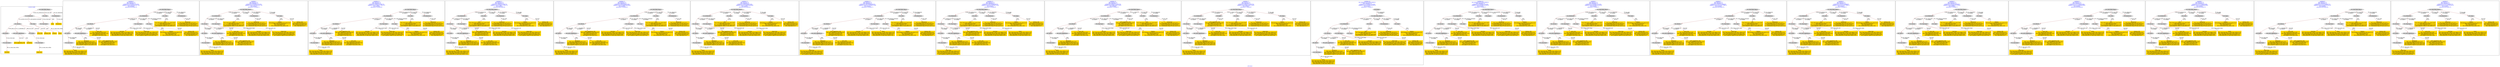 digraph n0 {
fontcolor="blue"
remincross="true"
label="s01-cb.csv"
subgraph cluster_0 {
label="1-correct model"
n2[style="filled",color="white",fillcolor="lightgray",label="E12_Production1"];
n3[style="filled",color="white",fillcolor="lightgray",label="E21_Person1"];
n4[style="filled",color="white",fillcolor="lightgray",label="E55_Type1"];
n5[style="filled",color="white",fillcolor="lightgray",label="E52_Time-Span3"];
n6[style="filled",color="white",fillcolor="lightgray",label="E69_Death1"];
n7[style="filled",color="white",fillcolor="lightgray",label="E82_Actor_Appellation1"];
n8[style="filled",color="white",fillcolor="lightgray",label="E67_Birth1"];
n9[shape="plaintext",style="filled",fillcolor="gold",label="Actor_URI"];
n10[style="filled",color="white",fillcolor="lightgray",label="E22_Man-Made_Object1"];
n11[style="filled",color="white",fillcolor="lightgray",label="E35_Title1"];
n12[style="filled",color="white",fillcolor="lightgray",label="E54_Dimension1"];
n13[shape="plaintext",style="filled",fillcolor="gold",label="Title"];
n14[style="filled",color="white",fillcolor="lightgray",label="E52_Time-Span1"];
n15[shape="plaintext",style="filled",fillcolor="gold",label="Begin Date"];
n16[style="filled",color="white",fillcolor="lightgray",label="E52_Time-Span2"];
n17[shape="plaintext",style="filled",fillcolor="gold",label="End Date"];
n18[shape="plaintext",style="filled",fillcolor="gold",label="Dated"];
n19[shape="plaintext",style="filled",fillcolor="gold",label="Dimensions"];
n20[shape="plaintext",style="filled",fillcolor="gold",label="Medium_URI"];
n21[shape="plaintext",style="filled",fillcolor="gold",label="Medium"];
n22[shape="plaintext",style="filled",fillcolor="gold",label="Artist_Appellation_URI"];
n23[shape="plaintext",style="filled",fillcolor="gold",label="Attribution"];
}
subgraph cluster_1 {
label="candidate 0\nlink coherence:1.0\nnode coherence:1.0\nconfidence:0.42263896127514344\nmapping score:0.5242129870917145\ncost:18.99849\n-precision:0.84-recall:0.76"
n25[style="filled",color="white",fillcolor="lightgray",label="E12_Production1"];
n26[style="filled",color="white",fillcolor="lightgray",label="E21_Person1"];
n27[style="filled",color="white",fillcolor="lightgray",label="E52_Time-Span2"];
n28[style="filled",color="white",fillcolor="lightgray",label="E55_Type1"];
n29[style="filled",color="white",fillcolor="lightgray",label="E67_Birth1"];
n30[style="filled",color="white",fillcolor="lightgray",label="E82_Actor_Appellation1"];
n31[style="filled",color="white",fillcolor="lightgray",label="E22_Man-Made_Object1"];
n32[style="filled",color="white",fillcolor="lightgray",label="E35_Title1"];
n33[style="filled",color="white",fillcolor="lightgray",label="E54_Dimension1"];
n34[style="filled",color="white",fillcolor="lightgray",label="E52_Time-Span1"];
n35[shape="plaintext",style="filled",fillcolor="gold",label="Actor_URI\n[E21_Person,classLink,0.426]\n[E82_Actor_Appellation,classLink,0.355]\n[E39_Actor,classLink,0.173]\n[E30_Right,P3_has_note,0.046]"];
n36[shape="plaintext",style="filled",fillcolor="gold",label="End Date\n[E52_Time-Span,P82a_begin_of_the_begin,0.351]\n[E52_Time-Span,P82_at_some_time_within,0.312]\n[E52_Time-Span,P82b_end_of_the_end,0.285]\n[E69_Death,P82_at_some_time_within,0.053]"];
n37[shape="plaintext",style="filled",fillcolor="gold",label="Begin Date\n[E52_Time-Span,P82_at_some_time_within,0.357]\n[E52_Time-Span,P82b_end_of_the_end,0.305]\n[E52_Time-Span,P82a_begin_of_the_begin,0.282]\n[E33_Linguistic_Object,P3_has_note,0.056]"];
n38[shape="plaintext",style="filled",fillcolor="gold",label="Attribution\n[E82_Actor_Appellation,label,0.441]\n[E22_Man-Made_Object,P3_has_note,0.224]\n[E73_Information_Object,P3_has_note,0.18]\n[E33_Linguistic_Object,P3_has_note,0.155]"];
n39[shape="plaintext",style="filled",fillcolor="gold",label="Dated\n[E52_Time-Span,P82_at_some_time_within,0.372]\n[E52_Time-Span,P82a_begin_of_the_begin,0.297]\n[E52_Time-Span,P82b_end_of_the_end,0.227]\n[E69_Death,P82_at_some_time_within,0.104]"];
n40[shape="plaintext",style="filled",fillcolor="gold",label="Medium\n[E29_Design_or_Procedure,P3_has_note,0.312]\n[E57_Material,label,0.27]\n[E55_Type,label,0.258]\n[E12_Production,P3_has_note,0.159]"];
n41[shape="plaintext",style="filled",fillcolor="gold",label="Artist_Appellation_URI\n[E82_Actor_Appellation,classLink,0.587]\n[E21_Person,classLink,0.378]\n[E39_Actor,classLink,0.027]\n[E30_Right,P3_has_note,0.007]"];
n42[shape="plaintext",style="filled",fillcolor="gold",label="Dimensions\n[E54_Dimension,P3_has_note,0.811]\n[E22_Man-Made_Object,P3_has_note,0.081]\n[E34_Inscription,P3_has_note,0.054]\n[E73_Information_Object,P3_has_note,0.054]"];
n43[shape="plaintext",style="filled",fillcolor="gold",label="Medium_URI\n[E55_Type,classLink,0.413]\n[E57_Material,classLink,0.375]\n[E74_Group,classLink,0.184]\n[E55_Type,label,0.027]"];
n44[shape="plaintext",style="filled",fillcolor="gold",label="Title\n[E22_Man-Made_Object,P3_has_note,0.284]\n[E35_Title,label,0.262]\n[E73_Information_Object,P3_has_note,0.244]\n[E33_Linguistic_Object,P3_has_note,0.21]"];
}
subgraph cluster_2 {
label="candidate 1\nlink coherence:1.0\nnode coherence:1.0\nconfidence:0.42263896127514344\nmapping score:0.5242129870917145\ncost:18.99853\n-precision:0.79-recall:0.71"
n46[style="filled",color="white",fillcolor="lightgray",label="E12_Production1"];
n47[style="filled",color="white",fillcolor="lightgray",label="E21_Person1"];
n48[style="filled",color="white",fillcolor="lightgray",label="E52_Time-Span2"];
n49[style="filled",color="white",fillcolor="lightgray",label="E67_Birth1"];
n50[style="filled",color="white",fillcolor="lightgray",label="E82_Actor_Appellation1"];
n51[style="filled",color="white",fillcolor="lightgray",label="E22_Man-Made_Object1"];
n52[style="filled",color="white",fillcolor="lightgray",label="E35_Title1"];
n53[style="filled",color="white",fillcolor="lightgray",label="E54_Dimension1"];
n54[style="filled",color="white",fillcolor="lightgray",label="E55_Type2"];
n55[style="filled",color="white",fillcolor="lightgray",label="E52_Time-Span1"];
n56[shape="plaintext",style="filled",fillcolor="gold",label="Medium\n[E29_Design_or_Procedure,P3_has_note,0.312]\n[E57_Material,label,0.27]\n[E55_Type,label,0.258]\n[E12_Production,P3_has_note,0.159]"];
n57[shape="plaintext",style="filled",fillcolor="gold",label="Medium_URI\n[E55_Type,classLink,0.413]\n[E57_Material,classLink,0.375]\n[E74_Group,classLink,0.184]\n[E55_Type,label,0.027]"];
n58[shape="plaintext",style="filled",fillcolor="gold",label="Actor_URI\n[E21_Person,classLink,0.426]\n[E82_Actor_Appellation,classLink,0.355]\n[E39_Actor,classLink,0.173]\n[E30_Right,P3_has_note,0.046]"];
n59[shape="plaintext",style="filled",fillcolor="gold",label="End Date\n[E52_Time-Span,P82a_begin_of_the_begin,0.351]\n[E52_Time-Span,P82_at_some_time_within,0.312]\n[E52_Time-Span,P82b_end_of_the_end,0.285]\n[E69_Death,P82_at_some_time_within,0.053]"];
n60[shape="plaintext",style="filled",fillcolor="gold",label="Begin Date\n[E52_Time-Span,P82_at_some_time_within,0.357]\n[E52_Time-Span,P82b_end_of_the_end,0.305]\n[E52_Time-Span,P82a_begin_of_the_begin,0.282]\n[E33_Linguistic_Object,P3_has_note,0.056]"];
n61[shape="plaintext",style="filled",fillcolor="gold",label="Attribution\n[E82_Actor_Appellation,label,0.441]\n[E22_Man-Made_Object,P3_has_note,0.224]\n[E73_Information_Object,P3_has_note,0.18]\n[E33_Linguistic_Object,P3_has_note,0.155]"];
n62[shape="plaintext",style="filled",fillcolor="gold",label="Dated\n[E52_Time-Span,P82_at_some_time_within,0.372]\n[E52_Time-Span,P82a_begin_of_the_begin,0.297]\n[E52_Time-Span,P82b_end_of_the_end,0.227]\n[E69_Death,P82_at_some_time_within,0.104]"];
n63[shape="plaintext",style="filled",fillcolor="gold",label="Artist_Appellation_URI\n[E82_Actor_Appellation,classLink,0.587]\n[E21_Person,classLink,0.378]\n[E39_Actor,classLink,0.027]\n[E30_Right,P3_has_note,0.007]"];
n64[shape="plaintext",style="filled",fillcolor="gold",label="Dimensions\n[E54_Dimension,P3_has_note,0.811]\n[E22_Man-Made_Object,P3_has_note,0.081]\n[E34_Inscription,P3_has_note,0.054]\n[E73_Information_Object,P3_has_note,0.054]"];
n65[shape="plaintext",style="filled",fillcolor="gold",label="Title\n[E22_Man-Made_Object,P3_has_note,0.284]\n[E35_Title,label,0.262]\n[E73_Information_Object,P3_has_note,0.244]\n[E33_Linguistic_Object,P3_has_note,0.21]"];
}
subgraph cluster_3 {
label="candidate 10\nlink coherence:1.0\nnode coherence:1.0\nconfidence:0.3946615337064728\nmapping score:0.5148871779021575\ncost:18.99849\n-precision:0.74-recall:0.67"
n67[style="filled",color="white",fillcolor="lightgray",label="E12_Production1"];
n68[style="filled",color="white",fillcolor="lightgray",label="E21_Person1"];
n69[style="filled",color="white",fillcolor="lightgray",label="E52_Time-Span2"];
n70[style="filled",color="white",fillcolor="lightgray",label="E55_Type1"];
n71[style="filled",color="white",fillcolor="lightgray",label="E67_Birth1"];
n72[style="filled",color="white",fillcolor="lightgray",label="E82_Actor_Appellation1"];
n73[style="filled",color="white",fillcolor="lightgray",label="E22_Man-Made_Object1"];
n74[style="filled",color="white",fillcolor="lightgray",label="E35_Title1"];
n75[style="filled",color="white",fillcolor="lightgray",label="E54_Dimension1"];
n76[style="filled",color="white",fillcolor="lightgray",label="E52_Time-Span1"];
n77[shape="plaintext",style="filled",fillcolor="gold",label="Artist_Appellation_URI\n[E82_Actor_Appellation,classLink,0.587]\n[E21_Person,classLink,0.378]\n[E39_Actor,classLink,0.027]\n[E30_Right,P3_has_note,0.007]"];
n78[shape="plaintext",style="filled",fillcolor="gold",label="End Date\n[E52_Time-Span,P82a_begin_of_the_begin,0.351]\n[E52_Time-Span,P82_at_some_time_within,0.312]\n[E52_Time-Span,P82b_end_of_the_end,0.285]\n[E69_Death,P82_at_some_time_within,0.053]"];
n79[shape="plaintext",style="filled",fillcolor="gold",label="Begin Date\n[E52_Time-Span,P82_at_some_time_within,0.357]\n[E52_Time-Span,P82b_end_of_the_end,0.305]\n[E52_Time-Span,P82a_begin_of_the_begin,0.282]\n[E33_Linguistic_Object,P3_has_note,0.056]"];
n80[shape="plaintext",style="filled",fillcolor="gold",label="Attribution\n[E82_Actor_Appellation,label,0.441]\n[E22_Man-Made_Object,P3_has_note,0.224]\n[E73_Information_Object,P3_has_note,0.18]\n[E33_Linguistic_Object,P3_has_note,0.155]"];
n81[shape="plaintext",style="filled",fillcolor="gold",label="Dated\n[E52_Time-Span,P82_at_some_time_within,0.372]\n[E52_Time-Span,P82a_begin_of_the_begin,0.297]\n[E52_Time-Span,P82b_end_of_the_end,0.227]\n[E69_Death,P82_at_some_time_within,0.104]"];
n82[shape="plaintext",style="filled",fillcolor="gold",label="Medium\n[E29_Design_or_Procedure,P3_has_note,0.312]\n[E57_Material,label,0.27]\n[E55_Type,label,0.258]\n[E12_Production,P3_has_note,0.159]"];
n83[shape="plaintext",style="filled",fillcolor="gold",label="Actor_URI\n[E21_Person,classLink,0.426]\n[E82_Actor_Appellation,classLink,0.355]\n[E39_Actor,classLink,0.173]\n[E30_Right,P3_has_note,0.046]"];
n84[shape="plaintext",style="filled",fillcolor="gold",label="Dimensions\n[E54_Dimension,P3_has_note,0.811]\n[E22_Man-Made_Object,P3_has_note,0.081]\n[E34_Inscription,P3_has_note,0.054]\n[E73_Information_Object,P3_has_note,0.054]"];
n85[shape="plaintext",style="filled",fillcolor="gold",label="Medium_URI\n[E55_Type,classLink,0.413]\n[E57_Material,classLink,0.375]\n[E74_Group,classLink,0.184]\n[E55_Type,label,0.027]"];
n86[shape="plaintext",style="filled",fillcolor="gold",label="Title\n[E22_Man-Made_Object,P3_has_note,0.284]\n[E35_Title,label,0.262]\n[E73_Information_Object,P3_has_note,0.244]\n[E33_Linguistic_Object,P3_has_note,0.21]"];
}
subgraph cluster_4 {
label="candidate 11\nlink coherence:1.0\nnode coherence:1.0\nconfidence:0.3946615337064728\nmapping score:0.5148871779021575\ncost:18.99853\n-precision:0.68-recall:0.62"
n88[style="filled",color="white",fillcolor="lightgray",label="E12_Production1"];
n89[style="filled",color="white",fillcolor="lightgray",label="E21_Person1"];
n90[style="filled",color="white",fillcolor="lightgray",label="E52_Time-Span2"];
n91[style="filled",color="white",fillcolor="lightgray",label="E67_Birth1"];
n92[style="filled",color="white",fillcolor="lightgray",label="E82_Actor_Appellation1"];
n93[style="filled",color="white",fillcolor="lightgray",label="E22_Man-Made_Object1"];
n94[style="filled",color="white",fillcolor="lightgray",label="E35_Title1"];
n95[style="filled",color="white",fillcolor="lightgray",label="E54_Dimension1"];
n96[style="filled",color="white",fillcolor="lightgray",label="E55_Type2"];
n97[style="filled",color="white",fillcolor="lightgray",label="E52_Time-Span1"];
n98[shape="plaintext",style="filled",fillcolor="gold",label="Medium\n[E29_Design_or_Procedure,P3_has_note,0.312]\n[E57_Material,label,0.27]\n[E55_Type,label,0.258]\n[E12_Production,P3_has_note,0.159]"];
n99[shape="plaintext",style="filled",fillcolor="gold",label="Medium_URI\n[E55_Type,classLink,0.413]\n[E57_Material,classLink,0.375]\n[E74_Group,classLink,0.184]\n[E55_Type,label,0.027]"];
n100[shape="plaintext",style="filled",fillcolor="gold",label="Artist_Appellation_URI\n[E82_Actor_Appellation,classLink,0.587]\n[E21_Person,classLink,0.378]\n[E39_Actor,classLink,0.027]\n[E30_Right,P3_has_note,0.007]"];
n101[shape="plaintext",style="filled",fillcolor="gold",label="End Date\n[E52_Time-Span,P82a_begin_of_the_begin,0.351]\n[E52_Time-Span,P82_at_some_time_within,0.312]\n[E52_Time-Span,P82b_end_of_the_end,0.285]\n[E69_Death,P82_at_some_time_within,0.053]"];
n102[shape="plaintext",style="filled",fillcolor="gold",label="Begin Date\n[E52_Time-Span,P82_at_some_time_within,0.357]\n[E52_Time-Span,P82b_end_of_the_end,0.305]\n[E52_Time-Span,P82a_begin_of_the_begin,0.282]\n[E33_Linguistic_Object,P3_has_note,0.056]"];
n103[shape="plaintext",style="filled",fillcolor="gold",label="Attribution\n[E82_Actor_Appellation,label,0.441]\n[E22_Man-Made_Object,P3_has_note,0.224]\n[E73_Information_Object,P3_has_note,0.18]\n[E33_Linguistic_Object,P3_has_note,0.155]"];
n104[shape="plaintext",style="filled",fillcolor="gold",label="Dated\n[E52_Time-Span,P82_at_some_time_within,0.372]\n[E52_Time-Span,P82a_begin_of_the_begin,0.297]\n[E52_Time-Span,P82b_end_of_the_end,0.227]\n[E69_Death,P82_at_some_time_within,0.104]"];
n105[shape="plaintext",style="filled",fillcolor="gold",label="Actor_URI\n[E21_Person,classLink,0.426]\n[E82_Actor_Appellation,classLink,0.355]\n[E39_Actor,classLink,0.173]\n[E30_Right,P3_has_note,0.046]"];
n106[shape="plaintext",style="filled",fillcolor="gold",label="Dimensions\n[E54_Dimension,P3_has_note,0.811]\n[E22_Man-Made_Object,P3_has_note,0.081]\n[E34_Inscription,P3_has_note,0.054]\n[E73_Information_Object,P3_has_note,0.054]"];
n107[shape="plaintext",style="filled",fillcolor="gold",label="Title\n[E22_Man-Made_Object,P3_has_note,0.284]\n[E35_Title,label,0.262]\n[E73_Information_Object,P3_has_note,0.244]\n[E33_Linguistic_Object,P3_has_note,0.21]"];
}
subgraph cluster_5 {
label="candidate 12\nlink coherence:1.0\nnode coherence:1.0\nconfidence:0.3858455858271933\nmapping score:0.5119485286090644\ncost:18.99849\n-precision:0.74-recall:0.67"
n109[style="filled",color="white",fillcolor="lightgray",label="E12_Production1"];
n110[style="filled",color="white",fillcolor="lightgray",label="E21_Person1"];
n111[style="filled",color="white",fillcolor="lightgray",label="E52_Time-Span2"];
n112[style="filled",color="white",fillcolor="lightgray",label="E55_Type1"];
n113[style="filled",color="white",fillcolor="lightgray",label="E67_Birth1"];
n114[style="filled",color="white",fillcolor="lightgray",label="E82_Actor_Appellation1"];
n115[style="filled",color="white",fillcolor="lightgray",label="E22_Man-Made_Object1"];
n116[style="filled",color="white",fillcolor="lightgray",label="E35_Title1"];
n117[style="filled",color="white",fillcolor="lightgray",label="E54_Dimension1"];
n118[style="filled",color="white",fillcolor="lightgray",label="E52_Time-Span1"];
n119[shape="plaintext",style="filled",fillcolor="gold",label="Artist_Appellation_URI\n[E82_Actor_Appellation,classLink,0.587]\n[E21_Person,classLink,0.378]\n[E39_Actor,classLink,0.027]\n[E30_Right,P3_has_note,0.007]"];
n120[shape="plaintext",style="filled",fillcolor="gold",label="End Date\n[E52_Time-Span,P82a_begin_of_the_begin,0.351]\n[E52_Time-Span,P82_at_some_time_within,0.312]\n[E52_Time-Span,P82b_end_of_the_end,0.285]\n[E69_Death,P82_at_some_time_within,0.053]"];
n121[shape="plaintext",style="filled",fillcolor="gold",label="Begin Date\n[E52_Time-Span,P82_at_some_time_within,0.357]\n[E52_Time-Span,P82b_end_of_the_end,0.305]\n[E52_Time-Span,P82a_begin_of_the_begin,0.282]\n[E33_Linguistic_Object,P3_has_note,0.056]"];
n122[shape="plaintext",style="filled",fillcolor="gold",label="Attribution\n[E82_Actor_Appellation,label,0.441]\n[E22_Man-Made_Object,P3_has_note,0.224]\n[E73_Information_Object,P3_has_note,0.18]\n[E33_Linguistic_Object,P3_has_note,0.155]"];
n123[shape="plaintext",style="filled",fillcolor="gold",label="Dated\n[E52_Time-Span,P82_at_some_time_within,0.372]\n[E52_Time-Span,P82a_begin_of_the_begin,0.297]\n[E52_Time-Span,P82b_end_of_the_end,0.227]\n[E69_Death,P82_at_some_time_within,0.104]"];
n124[shape="plaintext",style="filled",fillcolor="gold",label="Medium\n[E29_Design_or_Procedure,P3_has_note,0.312]\n[E57_Material,label,0.27]\n[E55_Type,label,0.258]\n[E12_Production,P3_has_note,0.159]"];
n125[shape="plaintext",style="filled",fillcolor="gold",label="Actor_URI\n[E21_Person,classLink,0.426]\n[E82_Actor_Appellation,classLink,0.355]\n[E39_Actor,classLink,0.173]\n[E30_Right,P3_has_note,0.046]"];
n126[shape="plaintext",style="filled",fillcolor="gold",label="Dimensions\n[E54_Dimension,P3_has_note,0.811]\n[E22_Man-Made_Object,P3_has_note,0.081]\n[E34_Inscription,P3_has_note,0.054]\n[E73_Information_Object,P3_has_note,0.054]"];
n127[shape="plaintext",style="filled",fillcolor="gold",label="Medium_URI\n[E55_Type,classLink,0.413]\n[E57_Material,classLink,0.375]\n[E74_Group,classLink,0.184]\n[E55_Type,label,0.027]"];
n128[shape="plaintext",style="filled",fillcolor="gold",label="Title\n[E22_Man-Made_Object,P3_has_note,0.284]\n[E35_Title,label,0.262]\n[E73_Information_Object,P3_has_note,0.244]\n[E33_Linguistic_Object,P3_has_note,0.21]"];
}
subgraph cluster_6 {
label="candidate 13\nlink coherence:1.0\nnode coherence:1.0\nconfidence:0.3858455858271933\nmapping score:0.5119485286090644\ncost:18.99853\n-precision:0.68-recall:0.62"
n130[style="filled",color="white",fillcolor="lightgray",label="E12_Production1"];
n131[style="filled",color="white",fillcolor="lightgray",label="E21_Person1"];
n132[style="filled",color="white",fillcolor="lightgray",label="E52_Time-Span2"];
n133[style="filled",color="white",fillcolor="lightgray",label="E67_Birth1"];
n134[style="filled",color="white",fillcolor="lightgray",label="E82_Actor_Appellation1"];
n135[style="filled",color="white",fillcolor="lightgray",label="E22_Man-Made_Object1"];
n136[style="filled",color="white",fillcolor="lightgray",label="E35_Title1"];
n137[style="filled",color="white",fillcolor="lightgray",label="E54_Dimension1"];
n138[style="filled",color="white",fillcolor="lightgray",label="E55_Type2"];
n139[style="filled",color="white",fillcolor="lightgray",label="E52_Time-Span1"];
n140[shape="plaintext",style="filled",fillcolor="gold",label="Medium\n[E29_Design_or_Procedure,P3_has_note,0.312]\n[E57_Material,label,0.27]\n[E55_Type,label,0.258]\n[E12_Production,P3_has_note,0.159]"];
n141[shape="plaintext",style="filled",fillcolor="gold",label="Medium_URI\n[E55_Type,classLink,0.413]\n[E57_Material,classLink,0.375]\n[E74_Group,classLink,0.184]\n[E55_Type,label,0.027]"];
n142[shape="plaintext",style="filled",fillcolor="gold",label="Artist_Appellation_URI\n[E82_Actor_Appellation,classLink,0.587]\n[E21_Person,classLink,0.378]\n[E39_Actor,classLink,0.027]\n[E30_Right,P3_has_note,0.007]"];
n143[shape="plaintext",style="filled",fillcolor="gold",label="End Date\n[E52_Time-Span,P82a_begin_of_the_begin,0.351]\n[E52_Time-Span,P82_at_some_time_within,0.312]\n[E52_Time-Span,P82b_end_of_the_end,0.285]\n[E69_Death,P82_at_some_time_within,0.053]"];
n144[shape="plaintext",style="filled",fillcolor="gold",label="Begin Date\n[E52_Time-Span,P82_at_some_time_within,0.357]\n[E52_Time-Span,P82b_end_of_the_end,0.305]\n[E52_Time-Span,P82a_begin_of_the_begin,0.282]\n[E33_Linguistic_Object,P3_has_note,0.056]"];
n145[shape="plaintext",style="filled",fillcolor="gold",label="Attribution\n[E82_Actor_Appellation,label,0.441]\n[E22_Man-Made_Object,P3_has_note,0.224]\n[E73_Information_Object,P3_has_note,0.18]\n[E33_Linguistic_Object,P3_has_note,0.155]"];
n146[shape="plaintext",style="filled",fillcolor="gold",label="Dated\n[E52_Time-Span,P82_at_some_time_within,0.372]\n[E52_Time-Span,P82a_begin_of_the_begin,0.297]\n[E52_Time-Span,P82b_end_of_the_end,0.227]\n[E69_Death,P82_at_some_time_within,0.104]"];
n147[shape="plaintext",style="filled",fillcolor="gold",label="Actor_URI\n[E21_Person,classLink,0.426]\n[E82_Actor_Appellation,classLink,0.355]\n[E39_Actor,classLink,0.173]\n[E30_Right,P3_has_note,0.046]"];
n148[shape="plaintext",style="filled",fillcolor="gold",label="Dimensions\n[E54_Dimension,P3_has_note,0.811]\n[E22_Man-Made_Object,P3_has_note,0.081]\n[E34_Inscription,P3_has_note,0.054]\n[E73_Information_Object,P3_has_note,0.054]"];
n149[shape="plaintext",style="filled",fillcolor="gold",label="Title\n[E22_Man-Made_Object,P3_has_note,0.284]\n[E35_Title,label,0.262]\n[E73_Information_Object,P3_has_note,0.244]\n[E33_Linguistic_Object,P3_has_note,0.21]"];
}
subgraph cluster_7 {
label="candidate 14\nlink coherence:1.0\nnode coherence:1.0\nconfidence:0.38533930691630197\nmapping score:0.5117797689721006\ncost:18.99849\n-precision:0.79-recall:0.71"
n151[style="filled",color="white",fillcolor="lightgray",label="E12_Production1"];
n152[style="filled",color="white",fillcolor="lightgray",label="E21_Person1"];
n153[style="filled",color="white",fillcolor="lightgray",label="E52_Time-Span2"];
n154[style="filled",color="white",fillcolor="lightgray",label="E55_Type1"];
n155[style="filled",color="white",fillcolor="lightgray",label="E67_Birth1"];
n156[style="filled",color="white",fillcolor="lightgray",label="E82_Actor_Appellation1"];
n157[style="filled",color="white",fillcolor="lightgray",label="E22_Man-Made_Object1"];
n158[style="filled",color="white",fillcolor="lightgray",label="E35_Title1"];
n159[style="filled",color="white",fillcolor="lightgray",label="E54_Dimension1"];
n160[style="filled",color="white",fillcolor="lightgray",label="E52_Time-Span1"];
n161[shape="plaintext",style="filled",fillcolor="gold",label="Artist_Appellation_URI\n[E82_Actor_Appellation,classLink,0.587]\n[E21_Person,classLink,0.378]\n[E39_Actor,classLink,0.027]\n[E30_Right,P3_has_note,0.007]"];
n162[shape="plaintext",style="filled",fillcolor="gold",label="End Date\n[E52_Time-Span,P82a_begin_of_the_begin,0.351]\n[E52_Time-Span,P82_at_some_time_within,0.312]\n[E52_Time-Span,P82b_end_of_the_end,0.285]\n[E69_Death,P82_at_some_time_within,0.053]"];
n163[shape="plaintext",style="filled",fillcolor="gold",label="Dated\n[E52_Time-Span,P82_at_some_time_within,0.372]\n[E52_Time-Span,P82a_begin_of_the_begin,0.297]\n[E52_Time-Span,P82b_end_of_the_end,0.227]\n[E69_Death,P82_at_some_time_within,0.104]"];
n164[shape="plaintext",style="filled",fillcolor="gold",label="Attribution\n[E82_Actor_Appellation,label,0.441]\n[E22_Man-Made_Object,P3_has_note,0.224]\n[E73_Information_Object,P3_has_note,0.18]\n[E33_Linguistic_Object,P3_has_note,0.155]"];
n165[shape="plaintext",style="filled",fillcolor="gold",label="Begin Date\n[E52_Time-Span,P82_at_some_time_within,0.357]\n[E52_Time-Span,P82b_end_of_the_end,0.305]\n[E52_Time-Span,P82a_begin_of_the_begin,0.282]\n[E33_Linguistic_Object,P3_has_note,0.056]"];
n166[shape="plaintext",style="filled",fillcolor="gold",label="Medium\n[E29_Design_or_Procedure,P3_has_note,0.312]\n[E57_Material,label,0.27]\n[E55_Type,label,0.258]\n[E12_Production,P3_has_note,0.159]"];
n167[shape="plaintext",style="filled",fillcolor="gold",label="Actor_URI\n[E21_Person,classLink,0.426]\n[E82_Actor_Appellation,classLink,0.355]\n[E39_Actor,classLink,0.173]\n[E30_Right,P3_has_note,0.046]"];
n168[shape="plaintext",style="filled",fillcolor="gold",label="Dimensions\n[E54_Dimension,P3_has_note,0.811]\n[E22_Man-Made_Object,P3_has_note,0.081]\n[E34_Inscription,P3_has_note,0.054]\n[E73_Information_Object,P3_has_note,0.054]"];
n169[shape="plaintext",style="filled",fillcolor="gold",label="Medium_URI\n[E55_Type,classLink,0.413]\n[E57_Material,classLink,0.375]\n[E74_Group,classLink,0.184]\n[E55_Type,label,0.027]"];
n170[shape="plaintext",style="filled",fillcolor="gold",label="Title\n[E22_Man-Made_Object,P3_has_note,0.284]\n[E35_Title,label,0.262]\n[E73_Information_Object,P3_has_note,0.244]\n[E33_Linguistic_Object,P3_has_note,0.21]"];
}
subgraph cluster_8 {
label="candidate 15\nlink coherence:1.0\nnode coherence:1.0\nconfidence:0.38533930691630197\nmapping score:0.5117797689721006\ncost:18.99853\n-precision:0.74-recall:0.67"
n172[style="filled",color="white",fillcolor="lightgray",label="E12_Production1"];
n173[style="filled",color="white",fillcolor="lightgray",label="E21_Person1"];
n174[style="filled",color="white",fillcolor="lightgray",label="E52_Time-Span2"];
n175[style="filled",color="white",fillcolor="lightgray",label="E67_Birth1"];
n176[style="filled",color="white",fillcolor="lightgray",label="E82_Actor_Appellation1"];
n177[style="filled",color="white",fillcolor="lightgray",label="E22_Man-Made_Object1"];
n178[style="filled",color="white",fillcolor="lightgray",label="E35_Title1"];
n179[style="filled",color="white",fillcolor="lightgray",label="E54_Dimension1"];
n180[style="filled",color="white",fillcolor="lightgray",label="E55_Type2"];
n181[style="filled",color="white",fillcolor="lightgray",label="E52_Time-Span1"];
n182[shape="plaintext",style="filled",fillcolor="gold",label="Medium\n[E29_Design_or_Procedure,P3_has_note,0.312]\n[E57_Material,label,0.27]\n[E55_Type,label,0.258]\n[E12_Production,P3_has_note,0.159]"];
n183[shape="plaintext",style="filled",fillcolor="gold",label="Medium_URI\n[E55_Type,classLink,0.413]\n[E57_Material,classLink,0.375]\n[E74_Group,classLink,0.184]\n[E55_Type,label,0.027]"];
n184[shape="plaintext",style="filled",fillcolor="gold",label="Artist_Appellation_URI\n[E82_Actor_Appellation,classLink,0.587]\n[E21_Person,classLink,0.378]\n[E39_Actor,classLink,0.027]\n[E30_Right,P3_has_note,0.007]"];
n185[shape="plaintext",style="filled",fillcolor="gold",label="End Date\n[E52_Time-Span,P82a_begin_of_the_begin,0.351]\n[E52_Time-Span,P82_at_some_time_within,0.312]\n[E52_Time-Span,P82b_end_of_the_end,0.285]\n[E69_Death,P82_at_some_time_within,0.053]"];
n186[shape="plaintext",style="filled",fillcolor="gold",label="Dated\n[E52_Time-Span,P82_at_some_time_within,0.372]\n[E52_Time-Span,P82a_begin_of_the_begin,0.297]\n[E52_Time-Span,P82b_end_of_the_end,0.227]\n[E69_Death,P82_at_some_time_within,0.104]"];
n187[shape="plaintext",style="filled",fillcolor="gold",label="Attribution\n[E82_Actor_Appellation,label,0.441]\n[E22_Man-Made_Object,P3_has_note,0.224]\n[E73_Information_Object,P3_has_note,0.18]\n[E33_Linguistic_Object,P3_has_note,0.155]"];
n188[shape="plaintext",style="filled",fillcolor="gold",label="Begin Date\n[E52_Time-Span,P82_at_some_time_within,0.357]\n[E52_Time-Span,P82b_end_of_the_end,0.305]\n[E52_Time-Span,P82a_begin_of_the_begin,0.282]\n[E33_Linguistic_Object,P3_has_note,0.056]"];
n189[shape="plaintext",style="filled",fillcolor="gold",label="Actor_URI\n[E21_Person,classLink,0.426]\n[E82_Actor_Appellation,classLink,0.355]\n[E39_Actor,classLink,0.173]\n[E30_Right,P3_has_note,0.046]"];
n190[shape="plaintext",style="filled",fillcolor="gold",label="Dimensions\n[E54_Dimension,P3_has_note,0.811]\n[E22_Man-Made_Object,P3_has_note,0.081]\n[E34_Inscription,P3_has_note,0.054]\n[E73_Information_Object,P3_has_note,0.054]"];
n191[shape="plaintext",style="filled",fillcolor="gold",label="Title\n[E22_Man-Made_Object,P3_has_note,0.284]\n[E35_Title,label,0.262]\n[E73_Information_Object,P3_has_note,0.244]\n[E33_Linguistic_Object,P3_has_note,0.21]"];
}
subgraph cluster_9 {
label="candidate 16\nlink coherence:1.0\nnode coherence:1.0\nconfidence:0.36464197214303706\nmapping score:0.4882139907143457\ncost:19.99849\n-precision:0.75-recall:0.71"
n193[style="filled",color="white",fillcolor="lightgray",label="E12_Production1"];
n194[style="filled",color="white",fillcolor="lightgray",label="E21_Person1"];
n195[style="filled",color="white",fillcolor="lightgray",label="E52_Time-Span2"];
n196[style="filled",color="white",fillcolor="lightgray",label="E55_Type1"];
n197[style="filled",color="white",fillcolor="lightgray",label="E67_Birth1"];
n198[style="filled",color="white",fillcolor="lightgray",label="E82_Actor_Appellation1"];
n199[style="filled",color="white",fillcolor="lightgray",label="E22_Man-Made_Object1"];
n200[style="filled",color="white",fillcolor="lightgray",label="E30_Right1"];
n201[style="filled",color="white",fillcolor="lightgray",label="E35_Title1"];
n202[style="filled",color="white",fillcolor="lightgray",label="E54_Dimension1"];
n203[style="filled",color="white",fillcolor="lightgray",label="E52_Time-Span1"];
n204[shape="plaintext",style="filled",fillcolor="gold",label="Actor_URI\n[E21_Person,classLink,0.426]\n[E82_Actor_Appellation,classLink,0.355]\n[E39_Actor,classLink,0.173]\n[E30_Right,P3_has_note,0.046]"];
n205[shape="plaintext",style="filled",fillcolor="gold",label="End Date\n[E52_Time-Span,P82a_begin_of_the_begin,0.351]\n[E52_Time-Span,P82_at_some_time_within,0.312]\n[E52_Time-Span,P82b_end_of_the_end,0.285]\n[E69_Death,P82_at_some_time_within,0.053]"];
n206[shape="plaintext",style="filled",fillcolor="gold",label="Begin Date\n[E52_Time-Span,P82_at_some_time_within,0.357]\n[E52_Time-Span,P82b_end_of_the_end,0.305]\n[E52_Time-Span,P82a_begin_of_the_begin,0.282]\n[E33_Linguistic_Object,P3_has_note,0.056]"];
n207[shape="plaintext",style="filled",fillcolor="gold",label="Attribution\n[E82_Actor_Appellation,label,0.441]\n[E22_Man-Made_Object,P3_has_note,0.224]\n[E73_Information_Object,P3_has_note,0.18]\n[E33_Linguistic_Object,P3_has_note,0.155]"];
n208[shape="plaintext",style="filled",fillcolor="gold",label="Dated\n[E52_Time-Span,P82_at_some_time_within,0.372]\n[E52_Time-Span,P82a_begin_of_the_begin,0.297]\n[E52_Time-Span,P82b_end_of_the_end,0.227]\n[E69_Death,P82_at_some_time_within,0.104]"];
n209[shape="plaintext",style="filled",fillcolor="gold",label="Medium\n[E29_Design_or_Procedure,P3_has_note,0.312]\n[E57_Material,label,0.27]\n[E55_Type,label,0.258]\n[E12_Production,P3_has_note,0.159]"];
n210[shape="plaintext",style="filled",fillcolor="gold",label="Dimensions\n[E54_Dimension,P3_has_note,0.811]\n[E22_Man-Made_Object,P3_has_note,0.081]\n[E34_Inscription,P3_has_note,0.054]\n[E73_Information_Object,P3_has_note,0.054]"];
n211[shape="plaintext",style="filled",fillcolor="gold",label="Medium_URI\n[E55_Type,classLink,0.413]\n[E57_Material,classLink,0.375]\n[E74_Group,classLink,0.184]\n[E55_Type,label,0.027]"];
n212[shape="plaintext",style="filled",fillcolor="gold",label="Artist_Appellation_URI\n[E82_Actor_Appellation,classLink,0.587]\n[E21_Person,classLink,0.378]\n[E39_Actor,classLink,0.027]\n[E30_Right,P3_has_note,0.007]"];
n213[shape="plaintext",style="filled",fillcolor="gold",label="Title\n[E22_Man-Made_Object,P3_has_note,0.284]\n[E35_Title,label,0.262]\n[E73_Information_Object,P3_has_note,0.244]\n[E33_Linguistic_Object,P3_has_note,0.21]"];
}
subgraph cluster_10 {
label="candidate 17\nlink coherence:1.0\nnode coherence:1.0\nconfidence:0.36464197214303706\nmapping score:0.4882139907143457\ncost:19.99853\n-precision:0.7-recall:0.67"
n215[style="filled",color="white",fillcolor="lightgray",label="E12_Production1"];
n216[style="filled",color="white",fillcolor="lightgray",label="E21_Person1"];
n217[style="filled",color="white",fillcolor="lightgray",label="E52_Time-Span2"];
n218[style="filled",color="white",fillcolor="lightgray",label="E67_Birth1"];
n219[style="filled",color="white",fillcolor="lightgray",label="E82_Actor_Appellation1"];
n220[style="filled",color="white",fillcolor="lightgray",label="E22_Man-Made_Object1"];
n221[style="filled",color="white",fillcolor="lightgray",label="E30_Right1"];
n222[style="filled",color="white",fillcolor="lightgray",label="E35_Title1"];
n223[style="filled",color="white",fillcolor="lightgray",label="E54_Dimension1"];
n224[style="filled",color="white",fillcolor="lightgray",label="E55_Type2"];
n225[style="filled",color="white",fillcolor="lightgray",label="E52_Time-Span1"];
n226[shape="plaintext",style="filled",fillcolor="gold",label="Medium\n[E29_Design_or_Procedure,P3_has_note,0.312]\n[E57_Material,label,0.27]\n[E55_Type,label,0.258]\n[E12_Production,P3_has_note,0.159]"];
n227[shape="plaintext",style="filled",fillcolor="gold",label="Medium_URI\n[E55_Type,classLink,0.413]\n[E57_Material,classLink,0.375]\n[E74_Group,classLink,0.184]\n[E55_Type,label,0.027]"];
n228[shape="plaintext",style="filled",fillcolor="gold",label="Actor_URI\n[E21_Person,classLink,0.426]\n[E82_Actor_Appellation,classLink,0.355]\n[E39_Actor,classLink,0.173]\n[E30_Right,P3_has_note,0.046]"];
n229[shape="plaintext",style="filled",fillcolor="gold",label="End Date\n[E52_Time-Span,P82a_begin_of_the_begin,0.351]\n[E52_Time-Span,P82_at_some_time_within,0.312]\n[E52_Time-Span,P82b_end_of_the_end,0.285]\n[E69_Death,P82_at_some_time_within,0.053]"];
n230[shape="plaintext",style="filled",fillcolor="gold",label="Begin Date\n[E52_Time-Span,P82_at_some_time_within,0.357]\n[E52_Time-Span,P82b_end_of_the_end,0.305]\n[E52_Time-Span,P82a_begin_of_the_begin,0.282]\n[E33_Linguistic_Object,P3_has_note,0.056]"];
n231[shape="plaintext",style="filled",fillcolor="gold",label="Attribution\n[E82_Actor_Appellation,label,0.441]\n[E22_Man-Made_Object,P3_has_note,0.224]\n[E73_Information_Object,P3_has_note,0.18]\n[E33_Linguistic_Object,P3_has_note,0.155]"];
n232[shape="plaintext",style="filled",fillcolor="gold",label="Dated\n[E52_Time-Span,P82_at_some_time_within,0.372]\n[E52_Time-Span,P82a_begin_of_the_begin,0.297]\n[E52_Time-Span,P82b_end_of_the_end,0.227]\n[E69_Death,P82_at_some_time_within,0.104]"];
n233[shape="plaintext",style="filled",fillcolor="gold",label="Dimensions\n[E54_Dimension,P3_has_note,0.811]\n[E22_Man-Made_Object,P3_has_note,0.081]\n[E34_Inscription,P3_has_note,0.054]\n[E73_Information_Object,P3_has_note,0.054]"];
n234[shape="plaintext",style="filled",fillcolor="gold",label="Artist_Appellation_URI\n[E82_Actor_Appellation,classLink,0.587]\n[E21_Person,classLink,0.378]\n[E39_Actor,classLink,0.027]\n[E30_Right,P3_has_note,0.007]"];
n235[shape="plaintext",style="filled",fillcolor="gold",label="Title\n[E22_Man-Made_Object,P3_has_note,0.284]\n[E35_Title,label,0.262]\n[E73_Information_Object,P3_has_note,0.244]\n[E33_Linguistic_Object,P3_has_note,0.21]"];
}
subgraph cluster_11 {
label="candidate 18\nlink coherence:0.9523809523809523\nnode coherence:1.0\nconfidence:0.42263896127514344\nmapping score:0.5075463204250479\ncost:20.99825\n-precision:0.71-recall:0.71"
n237[style="filled",color="white",fillcolor="lightgray",label="E12_Production1"];
n238[style="filled",color="white",fillcolor="lightgray",label="E21_Person1"];
n239[style="filled",color="white",fillcolor="lightgray",label="E52_Time-Span2"];
n240[style="filled",color="white",fillcolor="lightgray",label="E55_Type1"];
n241[style="filled",color="white",fillcolor="lightgray",label="E67_Birth1"];
n242[style="filled",color="white",fillcolor="lightgray",label="E82_Actor_Appellation1"];
n243[style="filled",color="white",fillcolor="lightgray",label="E22_Man-Made_Object1"];
n244[style="filled",color="white",fillcolor="lightgray",label="E35_Title1"];
n245[style="filled",color="white",fillcolor="lightgray",label="E54_Dimension1"];
n246[style="filled",color="white",fillcolor="lightgray",label="E55_Type2"];
n247[style="filled",color="white",fillcolor="lightgray",label="E38_Image1"];
n248[style="filled",color="white",fillcolor="lightgray",label="E52_Time-Span1"];
n249[shape="plaintext",style="filled",fillcolor="gold",label="Medium\n[E29_Design_or_Procedure,P3_has_note,0.312]\n[E57_Material,label,0.27]\n[E55_Type,label,0.258]\n[E12_Production,P3_has_note,0.159]"];
n250[shape="plaintext",style="filled",fillcolor="gold",label="Actor_URI\n[E21_Person,classLink,0.426]\n[E82_Actor_Appellation,classLink,0.355]\n[E39_Actor,classLink,0.173]\n[E30_Right,P3_has_note,0.046]"];
n251[shape="plaintext",style="filled",fillcolor="gold",label="End Date\n[E52_Time-Span,P82a_begin_of_the_begin,0.351]\n[E52_Time-Span,P82_at_some_time_within,0.312]\n[E52_Time-Span,P82b_end_of_the_end,0.285]\n[E69_Death,P82_at_some_time_within,0.053]"];
n252[shape="plaintext",style="filled",fillcolor="gold",label="Begin Date\n[E52_Time-Span,P82_at_some_time_within,0.357]\n[E52_Time-Span,P82b_end_of_the_end,0.305]\n[E52_Time-Span,P82a_begin_of_the_begin,0.282]\n[E33_Linguistic_Object,P3_has_note,0.056]"];
n253[shape="plaintext",style="filled",fillcolor="gold",label="Attribution\n[E82_Actor_Appellation,label,0.441]\n[E22_Man-Made_Object,P3_has_note,0.224]\n[E73_Information_Object,P3_has_note,0.18]\n[E33_Linguistic_Object,P3_has_note,0.155]"];
n254[shape="plaintext",style="filled",fillcolor="gold",label="Dated\n[E52_Time-Span,P82_at_some_time_within,0.372]\n[E52_Time-Span,P82a_begin_of_the_begin,0.297]\n[E52_Time-Span,P82b_end_of_the_end,0.227]\n[E69_Death,P82_at_some_time_within,0.104]"];
n255[shape="plaintext",style="filled",fillcolor="gold",label="Artist_Appellation_URI\n[E82_Actor_Appellation,classLink,0.587]\n[E21_Person,classLink,0.378]\n[E39_Actor,classLink,0.027]\n[E30_Right,P3_has_note,0.007]"];
n256[shape="plaintext",style="filled",fillcolor="gold",label="Dimensions\n[E54_Dimension,P3_has_note,0.811]\n[E22_Man-Made_Object,P3_has_note,0.081]\n[E34_Inscription,P3_has_note,0.054]\n[E73_Information_Object,P3_has_note,0.054]"];
n257[shape="plaintext",style="filled",fillcolor="gold",label="Medium_URI\n[E55_Type,classLink,0.413]\n[E57_Material,classLink,0.375]\n[E74_Group,classLink,0.184]\n[E55_Type,label,0.027]"];
n258[shape="plaintext",style="filled",fillcolor="gold",label="Title\n[E22_Man-Made_Object,P3_has_note,0.284]\n[E35_Title,label,0.262]\n[E73_Information_Object,P3_has_note,0.244]\n[E33_Linguistic_Object,P3_has_note,0.21]"];
}
subgraph cluster_12 {
label="candidate 19\nlink coherence:0.9523809523809523\nnode coherence:1.0\nconfidence:0.42263896127514344\nmapping score:0.5075463204250479\ncost:20.99842\n-precision:0.71-recall:0.71"
n260[style="filled",color="white",fillcolor="lightgray",label="E12_Production1"];
n261[style="filled",color="white",fillcolor="lightgray",label="E21_Person1"];
n262[style="filled",color="white",fillcolor="lightgray",label="E52_Time-Span2"];
n263[style="filled",color="white",fillcolor="lightgray",label="E55_Type1"];
n264[style="filled",color="white",fillcolor="lightgray",label="E67_Birth1"];
n265[style="filled",color="white",fillcolor="lightgray",label="E82_Actor_Appellation1"];
n266[style="filled",color="white",fillcolor="lightgray",label="E22_Man-Made_Object1"];
n267[style="filled",color="white",fillcolor="lightgray",label="E35_Title1"];
n268[style="filled",color="white",fillcolor="lightgray",label="E38_Image1"];
n269[style="filled",color="white",fillcolor="lightgray",label="E54_Dimension1"];
n270[style="filled",color="white",fillcolor="lightgray",label="E55_Type2"];
n271[style="filled",color="white",fillcolor="lightgray",label="E52_Time-Span1"];
n272[shape="plaintext",style="filled",fillcolor="gold",label="Medium\n[E29_Design_or_Procedure,P3_has_note,0.312]\n[E57_Material,label,0.27]\n[E55_Type,label,0.258]\n[E12_Production,P3_has_note,0.159]"];
n273[shape="plaintext",style="filled",fillcolor="gold",label="Actor_URI\n[E21_Person,classLink,0.426]\n[E82_Actor_Appellation,classLink,0.355]\n[E39_Actor,classLink,0.173]\n[E30_Right,P3_has_note,0.046]"];
n274[shape="plaintext",style="filled",fillcolor="gold",label="End Date\n[E52_Time-Span,P82a_begin_of_the_begin,0.351]\n[E52_Time-Span,P82_at_some_time_within,0.312]\n[E52_Time-Span,P82b_end_of_the_end,0.285]\n[E69_Death,P82_at_some_time_within,0.053]"];
n275[shape="plaintext",style="filled",fillcolor="gold",label="Begin Date\n[E52_Time-Span,P82_at_some_time_within,0.357]\n[E52_Time-Span,P82b_end_of_the_end,0.305]\n[E52_Time-Span,P82a_begin_of_the_begin,0.282]\n[E33_Linguistic_Object,P3_has_note,0.056]"];
n276[shape="plaintext",style="filled",fillcolor="gold",label="Attribution\n[E82_Actor_Appellation,label,0.441]\n[E22_Man-Made_Object,P3_has_note,0.224]\n[E73_Information_Object,P3_has_note,0.18]\n[E33_Linguistic_Object,P3_has_note,0.155]"];
n277[shape="plaintext",style="filled",fillcolor="gold",label="Dated\n[E52_Time-Span,P82_at_some_time_within,0.372]\n[E52_Time-Span,P82a_begin_of_the_begin,0.297]\n[E52_Time-Span,P82b_end_of_the_end,0.227]\n[E69_Death,P82_at_some_time_within,0.104]"];
n278[shape="plaintext",style="filled",fillcolor="gold",label="Artist_Appellation_URI\n[E82_Actor_Appellation,classLink,0.587]\n[E21_Person,classLink,0.378]\n[E39_Actor,classLink,0.027]\n[E30_Right,P3_has_note,0.007]"];
n279[shape="plaintext",style="filled",fillcolor="gold",label="Dimensions\n[E54_Dimension,P3_has_note,0.811]\n[E22_Man-Made_Object,P3_has_note,0.081]\n[E34_Inscription,P3_has_note,0.054]\n[E73_Information_Object,P3_has_note,0.054]"];
n280[shape="plaintext",style="filled",fillcolor="gold",label="Medium_URI\n[E55_Type,classLink,0.413]\n[E57_Material,classLink,0.375]\n[E74_Group,classLink,0.184]\n[E55_Type,label,0.027]"];
n281[shape="plaintext",style="filled",fillcolor="gold",label="Title\n[E22_Man-Made_Object,P3_has_note,0.284]\n[E35_Title,label,0.262]\n[E73_Information_Object,P3_has_note,0.244]\n[E33_Linguistic_Object,P3_has_note,0.21]"];
}
subgraph cluster_13 {
label="candidate 2\nlink coherence:1.0\nnode coherence:1.0\nconfidence:0.42263896127514344\nmapping score:0.5075463204250479\ncost:19.99842\n-precision:0.75-recall:0.71"
n283[style="filled",color="white",fillcolor="lightgray",label="E12_Production1"];
n284[style="filled",color="white",fillcolor="lightgray",label="E21_Person1"];
n285[style="filled",color="white",fillcolor="lightgray",label="E52_Time-Span2"];
n286[style="filled",color="white",fillcolor="lightgray",label="E55_Type1"];
n287[style="filled",color="white",fillcolor="lightgray",label="E67_Birth1"];
n288[style="filled",color="white",fillcolor="lightgray",label="E82_Actor_Appellation1"];
n289[style="filled",color="white",fillcolor="lightgray",label="E22_Man-Made_Object1"];
n290[style="filled",color="white",fillcolor="lightgray",label="E35_Title1"];
n291[style="filled",color="white",fillcolor="lightgray",label="E54_Dimension1"];
n292[style="filled",color="white",fillcolor="lightgray",label="E55_Type2"];
n293[style="filled",color="white",fillcolor="lightgray",label="E52_Time-Span1"];
n294[shape="plaintext",style="filled",fillcolor="gold",label="Medium\n[E29_Design_or_Procedure,P3_has_note,0.312]\n[E57_Material,label,0.27]\n[E55_Type,label,0.258]\n[E12_Production,P3_has_note,0.159]"];
n295[shape="plaintext",style="filled",fillcolor="gold",label="Actor_URI\n[E21_Person,classLink,0.426]\n[E82_Actor_Appellation,classLink,0.355]\n[E39_Actor,classLink,0.173]\n[E30_Right,P3_has_note,0.046]"];
n296[shape="plaintext",style="filled",fillcolor="gold",label="End Date\n[E52_Time-Span,P82a_begin_of_the_begin,0.351]\n[E52_Time-Span,P82_at_some_time_within,0.312]\n[E52_Time-Span,P82b_end_of_the_end,0.285]\n[E69_Death,P82_at_some_time_within,0.053]"];
n297[shape="plaintext",style="filled",fillcolor="gold",label="Begin Date\n[E52_Time-Span,P82_at_some_time_within,0.357]\n[E52_Time-Span,P82b_end_of_the_end,0.305]\n[E52_Time-Span,P82a_begin_of_the_begin,0.282]\n[E33_Linguistic_Object,P3_has_note,0.056]"];
n298[shape="plaintext",style="filled",fillcolor="gold",label="Attribution\n[E82_Actor_Appellation,label,0.441]\n[E22_Man-Made_Object,P3_has_note,0.224]\n[E73_Information_Object,P3_has_note,0.18]\n[E33_Linguistic_Object,P3_has_note,0.155]"];
n299[shape="plaintext",style="filled",fillcolor="gold",label="Dated\n[E52_Time-Span,P82_at_some_time_within,0.372]\n[E52_Time-Span,P82a_begin_of_the_begin,0.297]\n[E52_Time-Span,P82b_end_of_the_end,0.227]\n[E69_Death,P82_at_some_time_within,0.104]"];
n300[shape="plaintext",style="filled",fillcolor="gold",label="Artist_Appellation_URI\n[E82_Actor_Appellation,classLink,0.587]\n[E21_Person,classLink,0.378]\n[E39_Actor,classLink,0.027]\n[E30_Right,P3_has_note,0.007]"];
n301[shape="plaintext",style="filled",fillcolor="gold",label="Dimensions\n[E54_Dimension,P3_has_note,0.811]\n[E22_Man-Made_Object,P3_has_note,0.081]\n[E34_Inscription,P3_has_note,0.054]\n[E73_Information_Object,P3_has_note,0.054]"];
n302[shape="plaintext",style="filled",fillcolor="gold",label="Medium_URI\n[E55_Type,classLink,0.413]\n[E57_Material,classLink,0.375]\n[E74_Group,classLink,0.184]\n[E55_Type,label,0.027]"];
n303[shape="plaintext",style="filled",fillcolor="gold",label="Title\n[E22_Man-Made_Object,P3_has_note,0.284]\n[E35_Title,label,0.262]\n[E73_Information_Object,P3_has_note,0.244]\n[E33_Linguistic_Object,P3_has_note,0.21]"];
}
subgraph cluster_14 {
label="candidate 3\nlink coherence:1.0\nnode coherence:1.0\nconfidence:0.41382301339586397\nmapping score:0.5212743377986213\ncost:18.99849\n-precision:0.84-recall:0.76"
n305[style="filled",color="white",fillcolor="lightgray",label="E12_Production1"];
n306[style="filled",color="white",fillcolor="lightgray",label="E21_Person1"];
n307[style="filled",color="white",fillcolor="lightgray",label="E52_Time-Span2"];
n308[style="filled",color="white",fillcolor="lightgray",label="E55_Type1"];
n309[style="filled",color="white",fillcolor="lightgray",label="E67_Birth1"];
n310[style="filled",color="white",fillcolor="lightgray",label="E82_Actor_Appellation1"];
n311[style="filled",color="white",fillcolor="lightgray",label="E22_Man-Made_Object1"];
n312[style="filled",color="white",fillcolor="lightgray",label="E35_Title1"];
n313[style="filled",color="white",fillcolor="lightgray",label="E54_Dimension1"];
n314[style="filled",color="white",fillcolor="lightgray",label="E52_Time-Span1"];
n315[shape="plaintext",style="filled",fillcolor="gold",label="Actor_URI\n[E21_Person,classLink,0.426]\n[E82_Actor_Appellation,classLink,0.355]\n[E39_Actor,classLink,0.173]\n[E30_Right,P3_has_note,0.046]"];
n316[shape="plaintext",style="filled",fillcolor="gold",label="End Date\n[E52_Time-Span,P82a_begin_of_the_begin,0.351]\n[E52_Time-Span,P82_at_some_time_within,0.312]\n[E52_Time-Span,P82b_end_of_the_end,0.285]\n[E69_Death,P82_at_some_time_within,0.053]"];
n317[shape="plaintext",style="filled",fillcolor="gold",label="Begin Date\n[E52_Time-Span,P82_at_some_time_within,0.357]\n[E52_Time-Span,P82b_end_of_the_end,0.305]\n[E52_Time-Span,P82a_begin_of_the_begin,0.282]\n[E33_Linguistic_Object,P3_has_note,0.056]"];
n318[shape="plaintext",style="filled",fillcolor="gold",label="Attribution\n[E82_Actor_Appellation,label,0.441]\n[E22_Man-Made_Object,P3_has_note,0.224]\n[E73_Information_Object,P3_has_note,0.18]\n[E33_Linguistic_Object,P3_has_note,0.155]"];
n319[shape="plaintext",style="filled",fillcolor="gold",label="Dated\n[E52_Time-Span,P82_at_some_time_within,0.372]\n[E52_Time-Span,P82a_begin_of_the_begin,0.297]\n[E52_Time-Span,P82b_end_of_the_end,0.227]\n[E69_Death,P82_at_some_time_within,0.104]"];
n320[shape="plaintext",style="filled",fillcolor="gold",label="Medium\n[E29_Design_or_Procedure,P3_has_note,0.312]\n[E57_Material,label,0.27]\n[E55_Type,label,0.258]\n[E12_Production,P3_has_note,0.159]"];
n321[shape="plaintext",style="filled",fillcolor="gold",label="Artist_Appellation_URI\n[E82_Actor_Appellation,classLink,0.587]\n[E21_Person,classLink,0.378]\n[E39_Actor,classLink,0.027]\n[E30_Right,P3_has_note,0.007]"];
n322[shape="plaintext",style="filled",fillcolor="gold",label="Dimensions\n[E54_Dimension,P3_has_note,0.811]\n[E22_Man-Made_Object,P3_has_note,0.081]\n[E34_Inscription,P3_has_note,0.054]\n[E73_Information_Object,P3_has_note,0.054]"];
n323[shape="plaintext",style="filled",fillcolor="gold",label="Medium_URI\n[E55_Type,classLink,0.413]\n[E57_Material,classLink,0.375]\n[E74_Group,classLink,0.184]\n[E55_Type,label,0.027]"];
n324[shape="plaintext",style="filled",fillcolor="gold",label="Title\n[E22_Man-Made_Object,P3_has_note,0.284]\n[E35_Title,label,0.262]\n[E73_Information_Object,P3_has_note,0.244]\n[E33_Linguistic_Object,P3_has_note,0.21]"];
}
subgraph cluster_15 {
label="candidate 4\nlink coherence:1.0\nnode coherence:1.0\nconfidence:0.41382301339586397\nmapping score:0.5212743377986213\ncost:18.99853\n-precision:0.79-recall:0.71"
n326[style="filled",color="white",fillcolor="lightgray",label="E12_Production1"];
n327[style="filled",color="white",fillcolor="lightgray",label="E21_Person1"];
n328[style="filled",color="white",fillcolor="lightgray",label="E52_Time-Span2"];
n329[style="filled",color="white",fillcolor="lightgray",label="E67_Birth1"];
n330[style="filled",color="white",fillcolor="lightgray",label="E82_Actor_Appellation1"];
n331[style="filled",color="white",fillcolor="lightgray",label="E22_Man-Made_Object1"];
n332[style="filled",color="white",fillcolor="lightgray",label="E35_Title1"];
n333[style="filled",color="white",fillcolor="lightgray",label="E54_Dimension1"];
n334[style="filled",color="white",fillcolor="lightgray",label="E55_Type2"];
n335[style="filled",color="white",fillcolor="lightgray",label="E52_Time-Span1"];
n336[shape="plaintext",style="filled",fillcolor="gold",label="Medium\n[E29_Design_or_Procedure,P3_has_note,0.312]\n[E57_Material,label,0.27]\n[E55_Type,label,0.258]\n[E12_Production,P3_has_note,0.159]"];
n337[shape="plaintext",style="filled",fillcolor="gold",label="Medium_URI\n[E55_Type,classLink,0.413]\n[E57_Material,classLink,0.375]\n[E74_Group,classLink,0.184]\n[E55_Type,label,0.027]"];
n338[shape="plaintext",style="filled",fillcolor="gold",label="Actor_URI\n[E21_Person,classLink,0.426]\n[E82_Actor_Appellation,classLink,0.355]\n[E39_Actor,classLink,0.173]\n[E30_Right,P3_has_note,0.046]"];
n339[shape="plaintext",style="filled",fillcolor="gold",label="End Date\n[E52_Time-Span,P82a_begin_of_the_begin,0.351]\n[E52_Time-Span,P82_at_some_time_within,0.312]\n[E52_Time-Span,P82b_end_of_the_end,0.285]\n[E69_Death,P82_at_some_time_within,0.053]"];
n340[shape="plaintext",style="filled",fillcolor="gold",label="Begin Date\n[E52_Time-Span,P82_at_some_time_within,0.357]\n[E52_Time-Span,P82b_end_of_the_end,0.305]\n[E52_Time-Span,P82a_begin_of_the_begin,0.282]\n[E33_Linguistic_Object,P3_has_note,0.056]"];
n341[shape="plaintext",style="filled",fillcolor="gold",label="Attribution\n[E82_Actor_Appellation,label,0.441]\n[E22_Man-Made_Object,P3_has_note,0.224]\n[E73_Information_Object,P3_has_note,0.18]\n[E33_Linguistic_Object,P3_has_note,0.155]"];
n342[shape="plaintext",style="filled",fillcolor="gold",label="Dated\n[E52_Time-Span,P82_at_some_time_within,0.372]\n[E52_Time-Span,P82a_begin_of_the_begin,0.297]\n[E52_Time-Span,P82b_end_of_the_end,0.227]\n[E69_Death,P82_at_some_time_within,0.104]"];
n343[shape="plaintext",style="filled",fillcolor="gold",label="Artist_Appellation_URI\n[E82_Actor_Appellation,classLink,0.587]\n[E21_Person,classLink,0.378]\n[E39_Actor,classLink,0.027]\n[E30_Right,P3_has_note,0.007]"];
n344[shape="plaintext",style="filled",fillcolor="gold",label="Dimensions\n[E54_Dimension,P3_has_note,0.811]\n[E22_Man-Made_Object,P3_has_note,0.081]\n[E34_Inscription,P3_has_note,0.054]\n[E73_Information_Object,P3_has_note,0.054]"];
n345[shape="plaintext",style="filled",fillcolor="gold",label="Title\n[E22_Man-Made_Object,P3_has_note,0.284]\n[E35_Title,label,0.262]\n[E73_Information_Object,P3_has_note,0.244]\n[E33_Linguistic_Object,P3_has_note,0.21]"];
}
subgraph cluster_16 {
label="candidate 5\nlink coherence:1.0\nnode coherence:1.0\nconfidence:0.41382301339586397\nmapping score:0.5046076711319547\ncost:19.99842\n-precision:0.75-recall:0.71"
n347[style="filled",color="white",fillcolor="lightgray",label="E12_Production1"];
n348[style="filled",color="white",fillcolor="lightgray",label="E21_Person1"];
n349[style="filled",color="white",fillcolor="lightgray",label="E52_Time-Span2"];
n350[style="filled",color="white",fillcolor="lightgray",label="E55_Type1"];
n351[style="filled",color="white",fillcolor="lightgray",label="E67_Birth1"];
n352[style="filled",color="white",fillcolor="lightgray",label="E82_Actor_Appellation1"];
n353[style="filled",color="white",fillcolor="lightgray",label="E22_Man-Made_Object1"];
n354[style="filled",color="white",fillcolor="lightgray",label="E35_Title1"];
n355[style="filled",color="white",fillcolor="lightgray",label="E54_Dimension1"];
n356[style="filled",color="white",fillcolor="lightgray",label="E55_Type2"];
n357[style="filled",color="white",fillcolor="lightgray",label="E52_Time-Span1"];
n358[shape="plaintext",style="filled",fillcolor="gold",label="Medium\n[E29_Design_or_Procedure,P3_has_note,0.312]\n[E57_Material,label,0.27]\n[E55_Type,label,0.258]\n[E12_Production,P3_has_note,0.159]"];
n359[shape="plaintext",style="filled",fillcolor="gold",label="Actor_URI\n[E21_Person,classLink,0.426]\n[E82_Actor_Appellation,classLink,0.355]\n[E39_Actor,classLink,0.173]\n[E30_Right,P3_has_note,0.046]"];
n360[shape="plaintext",style="filled",fillcolor="gold",label="End Date\n[E52_Time-Span,P82a_begin_of_the_begin,0.351]\n[E52_Time-Span,P82_at_some_time_within,0.312]\n[E52_Time-Span,P82b_end_of_the_end,0.285]\n[E69_Death,P82_at_some_time_within,0.053]"];
n361[shape="plaintext",style="filled",fillcolor="gold",label="Begin Date\n[E52_Time-Span,P82_at_some_time_within,0.357]\n[E52_Time-Span,P82b_end_of_the_end,0.305]\n[E52_Time-Span,P82a_begin_of_the_begin,0.282]\n[E33_Linguistic_Object,P3_has_note,0.056]"];
n362[shape="plaintext",style="filled",fillcolor="gold",label="Attribution\n[E82_Actor_Appellation,label,0.441]\n[E22_Man-Made_Object,P3_has_note,0.224]\n[E73_Information_Object,P3_has_note,0.18]\n[E33_Linguistic_Object,P3_has_note,0.155]"];
n363[shape="plaintext",style="filled",fillcolor="gold",label="Dated\n[E52_Time-Span,P82_at_some_time_within,0.372]\n[E52_Time-Span,P82a_begin_of_the_begin,0.297]\n[E52_Time-Span,P82b_end_of_the_end,0.227]\n[E69_Death,P82_at_some_time_within,0.104]"];
n364[shape="plaintext",style="filled",fillcolor="gold",label="Artist_Appellation_URI\n[E82_Actor_Appellation,classLink,0.587]\n[E21_Person,classLink,0.378]\n[E39_Actor,classLink,0.027]\n[E30_Right,P3_has_note,0.007]"];
n365[shape="plaintext",style="filled",fillcolor="gold",label="Dimensions\n[E54_Dimension,P3_has_note,0.811]\n[E22_Man-Made_Object,P3_has_note,0.081]\n[E34_Inscription,P3_has_note,0.054]\n[E73_Information_Object,P3_has_note,0.054]"];
n366[shape="plaintext",style="filled",fillcolor="gold",label="Medium_URI\n[E55_Type,classLink,0.413]\n[E57_Material,classLink,0.375]\n[E74_Group,classLink,0.184]\n[E55_Type,label,0.027]"];
n367[shape="plaintext",style="filled",fillcolor="gold",label="Title\n[E22_Man-Made_Object,P3_has_note,0.284]\n[E35_Title,label,0.262]\n[E73_Information_Object,P3_has_note,0.244]\n[E33_Linguistic_Object,P3_has_note,0.21]"];
}
subgraph cluster_17 {
label="candidate 6\nlink coherence:1.0\nnode coherence:1.0\nconfidence:0.4137318465314004\nmapping score:0.5212439488438001\ncost:18.99849\n-precision:0.89-recall:0.81"
n369[style="filled",color="white",fillcolor="lightgray",label="E12_Production1"];
n370[style="filled",color="white",fillcolor="lightgray",label="E21_Person1"];
n371[style="filled",color="white",fillcolor="lightgray",label="E52_Time-Span2"];
n372[style="filled",color="white",fillcolor="lightgray",label="E55_Type1"];
n373[style="filled",color="white",fillcolor="lightgray",label="E67_Birth1"];
n374[style="filled",color="white",fillcolor="lightgray",label="E82_Actor_Appellation1"];
n375[style="filled",color="white",fillcolor="lightgray",label="E22_Man-Made_Object1"];
n376[style="filled",color="white",fillcolor="lightgray",label="E35_Title1"];
n377[style="filled",color="white",fillcolor="lightgray",label="E54_Dimension1"];
n378[style="filled",color="white",fillcolor="lightgray",label="E52_Time-Span1"];
n379[shape="plaintext",style="filled",fillcolor="gold",label="Actor_URI\n[E21_Person,classLink,0.426]\n[E82_Actor_Appellation,classLink,0.355]\n[E39_Actor,classLink,0.173]\n[E30_Right,P3_has_note,0.046]"];
n380[shape="plaintext",style="filled",fillcolor="gold",label="End Date\n[E52_Time-Span,P82a_begin_of_the_begin,0.351]\n[E52_Time-Span,P82_at_some_time_within,0.312]\n[E52_Time-Span,P82b_end_of_the_end,0.285]\n[E69_Death,P82_at_some_time_within,0.053]"];
n381[shape="plaintext",style="filled",fillcolor="gold",label="Dated\n[E52_Time-Span,P82_at_some_time_within,0.372]\n[E52_Time-Span,P82a_begin_of_the_begin,0.297]\n[E52_Time-Span,P82b_end_of_the_end,0.227]\n[E69_Death,P82_at_some_time_within,0.104]"];
n382[shape="plaintext",style="filled",fillcolor="gold",label="Attribution\n[E82_Actor_Appellation,label,0.441]\n[E22_Man-Made_Object,P3_has_note,0.224]\n[E73_Information_Object,P3_has_note,0.18]\n[E33_Linguistic_Object,P3_has_note,0.155]"];
n383[shape="plaintext",style="filled",fillcolor="gold",label="Begin Date\n[E52_Time-Span,P82_at_some_time_within,0.357]\n[E52_Time-Span,P82b_end_of_the_end,0.305]\n[E52_Time-Span,P82a_begin_of_the_begin,0.282]\n[E33_Linguistic_Object,P3_has_note,0.056]"];
n384[shape="plaintext",style="filled",fillcolor="gold",label="Medium\n[E29_Design_or_Procedure,P3_has_note,0.312]\n[E57_Material,label,0.27]\n[E55_Type,label,0.258]\n[E12_Production,P3_has_note,0.159]"];
n385[shape="plaintext",style="filled",fillcolor="gold",label="Artist_Appellation_URI\n[E82_Actor_Appellation,classLink,0.587]\n[E21_Person,classLink,0.378]\n[E39_Actor,classLink,0.027]\n[E30_Right,P3_has_note,0.007]"];
n386[shape="plaintext",style="filled",fillcolor="gold",label="Dimensions\n[E54_Dimension,P3_has_note,0.811]\n[E22_Man-Made_Object,P3_has_note,0.081]\n[E34_Inscription,P3_has_note,0.054]\n[E73_Information_Object,P3_has_note,0.054]"];
n387[shape="plaintext",style="filled",fillcolor="gold",label="Medium_URI\n[E55_Type,classLink,0.413]\n[E57_Material,classLink,0.375]\n[E74_Group,classLink,0.184]\n[E55_Type,label,0.027]"];
n388[shape="plaintext",style="filled",fillcolor="gold",label="Title\n[E22_Man-Made_Object,P3_has_note,0.284]\n[E35_Title,label,0.262]\n[E73_Information_Object,P3_has_note,0.244]\n[E33_Linguistic_Object,P3_has_note,0.21]"];
}
subgraph cluster_18 {
label="candidate 7\nlink coherence:1.0\nnode coherence:1.0\nconfidence:0.4137318465314004\nmapping score:0.5212439488438001\ncost:18.99853\n-precision:0.84-recall:0.76"
n390[style="filled",color="white",fillcolor="lightgray",label="E12_Production1"];
n391[style="filled",color="white",fillcolor="lightgray",label="E21_Person1"];
n392[style="filled",color="white",fillcolor="lightgray",label="E52_Time-Span2"];
n393[style="filled",color="white",fillcolor="lightgray",label="E67_Birth1"];
n394[style="filled",color="white",fillcolor="lightgray",label="E82_Actor_Appellation1"];
n395[style="filled",color="white",fillcolor="lightgray",label="E22_Man-Made_Object1"];
n396[style="filled",color="white",fillcolor="lightgray",label="E35_Title1"];
n397[style="filled",color="white",fillcolor="lightgray",label="E54_Dimension1"];
n398[style="filled",color="white",fillcolor="lightgray",label="E55_Type2"];
n399[style="filled",color="white",fillcolor="lightgray",label="E52_Time-Span1"];
n400[shape="plaintext",style="filled",fillcolor="gold",label="Medium\n[E29_Design_or_Procedure,P3_has_note,0.312]\n[E57_Material,label,0.27]\n[E55_Type,label,0.258]\n[E12_Production,P3_has_note,0.159]"];
n401[shape="plaintext",style="filled",fillcolor="gold",label="Medium_URI\n[E55_Type,classLink,0.413]\n[E57_Material,classLink,0.375]\n[E74_Group,classLink,0.184]\n[E55_Type,label,0.027]"];
n402[shape="plaintext",style="filled",fillcolor="gold",label="Actor_URI\n[E21_Person,classLink,0.426]\n[E82_Actor_Appellation,classLink,0.355]\n[E39_Actor,classLink,0.173]\n[E30_Right,P3_has_note,0.046]"];
n403[shape="plaintext",style="filled",fillcolor="gold",label="End Date\n[E52_Time-Span,P82a_begin_of_the_begin,0.351]\n[E52_Time-Span,P82_at_some_time_within,0.312]\n[E52_Time-Span,P82b_end_of_the_end,0.285]\n[E69_Death,P82_at_some_time_within,0.053]"];
n404[shape="plaintext",style="filled",fillcolor="gold",label="Dated\n[E52_Time-Span,P82_at_some_time_within,0.372]\n[E52_Time-Span,P82a_begin_of_the_begin,0.297]\n[E52_Time-Span,P82b_end_of_the_end,0.227]\n[E69_Death,P82_at_some_time_within,0.104]"];
n405[shape="plaintext",style="filled",fillcolor="gold",label="Attribution\n[E82_Actor_Appellation,label,0.441]\n[E22_Man-Made_Object,P3_has_note,0.224]\n[E73_Information_Object,P3_has_note,0.18]\n[E33_Linguistic_Object,P3_has_note,0.155]"];
n406[shape="plaintext",style="filled",fillcolor="gold",label="Begin Date\n[E52_Time-Span,P82_at_some_time_within,0.357]\n[E52_Time-Span,P82b_end_of_the_end,0.305]\n[E52_Time-Span,P82a_begin_of_the_begin,0.282]\n[E33_Linguistic_Object,P3_has_note,0.056]"];
n407[shape="plaintext",style="filled",fillcolor="gold",label="Artist_Appellation_URI\n[E82_Actor_Appellation,classLink,0.587]\n[E21_Person,classLink,0.378]\n[E39_Actor,classLink,0.027]\n[E30_Right,P3_has_note,0.007]"];
n408[shape="plaintext",style="filled",fillcolor="gold",label="Dimensions\n[E54_Dimension,P3_has_note,0.811]\n[E22_Man-Made_Object,P3_has_note,0.081]\n[E34_Inscription,P3_has_note,0.054]\n[E73_Information_Object,P3_has_note,0.054]"];
n409[shape="plaintext",style="filled",fillcolor="gold",label="Title\n[E22_Man-Made_Object,P3_has_note,0.284]\n[E35_Title,label,0.262]\n[E73_Information_Object,P3_has_note,0.244]\n[E33_Linguistic_Object,P3_has_note,0.21]"];
}
subgraph cluster_19 {
label="candidate 8\nlink coherence:1.0\nnode coherence:1.0\nconfidence:0.41331673448497275\nmapping score:0.5211055781616576\ncost:18.99849\n-precision:0.89-recall:0.81"
n411[style="filled",color="white",fillcolor="lightgray",label="E12_Production1"];
n412[style="filled",color="white",fillcolor="lightgray",label="E21_Person1"];
n413[style="filled",color="white",fillcolor="lightgray",label="E52_Time-Span2"];
n414[style="filled",color="white",fillcolor="lightgray",label="E55_Type1"];
n415[style="filled",color="white",fillcolor="lightgray",label="E67_Birth1"];
n416[style="filled",color="white",fillcolor="lightgray",label="E82_Actor_Appellation1"];
n417[style="filled",color="white",fillcolor="lightgray",label="E22_Man-Made_Object1"];
n418[style="filled",color="white",fillcolor="lightgray",label="E35_Title1"];
n419[style="filled",color="white",fillcolor="lightgray",label="E54_Dimension1"];
n420[style="filled",color="white",fillcolor="lightgray",label="E52_Time-Span1"];
n421[shape="plaintext",style="filled",fillcolor="gold",label="Actor_URI\n[E21_Person,classLink,0.426]\n[E82_Actor_Appellation,classLink,0.355]\n[E39_Actor,classLink,0.173]\n[E30_Right,P3_has_note,0.046]"];
n422[shape="plaintext",style="filled",fillcolor="gold",label="End Date\n[E52_Time-Span,P82a_begin_of_the_begin,0.351]\n[E52_Time-Span,P82_at_some_time_within,0.312]\n[E52_Time-Span,P82b_end_of_the_end,0.285]\n[E69_Death,P82_at_some_time_within,0.053]"];
n423[shape="plaintext",style="filled",fillcolor="gold",label="Dated\n[E52_Time-Span,P82_at_some_time_within,0.372]\n[E52_Time-Span,P82a_begin_of_the_begin,0.297]\n[E52_Time-Span,P82b_end_of_the_end,0.227]\n[E69_Death,P82_at_some_time_within,0.104]"];
n424[shape="plaintext",style="filled",fillcolor="gold",label="Attribution\n[E82_Actor_Appellation,label,0.441]\n[E22_Man-Made_Object,P3_has_note,0.224]\n[E73_Information_Object,P3_has_note,0.18]\n[E33_Linguistic_Object,P3_has_note,0.155]"];
n425[shape="plaintext",style="filled",fillcolor="gold",label="Begin Date\n[E52_Time-Span,P82_at_some_time_within,0.357]\n[E52_Time-Span,P82b_end_of_the_end,0.305]\n[E52_Time-Span,P82a_begin_of_the_begin,0.282]\n[E33_Linguistic_Object,P3_has_note,0.056]"];
n426[shape="plaintext",style="filled",fillcolor="gold",label="Medium\n[E29_Design_or_Procedure,P3_has_note,0.312]\n[E57_Material,label,0.27]\n[E55_Type,label,0.258]\n[E12_Production,P3_has_note,0.159]"];
n427[shape="plaintext",style="filled",fillcolor="gold",label="Artist_Appellation_URI\n[E82_Actor_Appellation,classLink,0.587]\n[E21_Person,classLink,0.378]\n[E39_Actor,classLink,0.027]\n[E30_Right,P3_has_note,0.007]"];
n428[shape="plaintext",style="filled",fillcolor="gold",label="Dimensions\n[E54_Dimension,P3_has_note,0.811]\n[E22_Man-Made_Object,P3_has_note,0.081]\n[E34_Inscription,P3_has_note,0.054]\n[E73_Information_Object,P3_has_note,0.054]"];
n429[shape="plaintext",style="filled",fillcolor="gold",label="Medium_URI\n[E55_Type,classLink,0.413]\n[E57_Material,classLink,0.375]\n[E74_Group,classLink,0.184]\n[E55_Type,label,0.027]"];
n430[shape="plaintext",style="filled",fillcolor="gold",label="Title\n[E22_Man-Made_Object,P3_has_note,0.284]\n[E35_Title,label,0.262]\n[E73_Information_Object,P3_has_note,0.244]\n[E33_Linguistic_Object,P3_has_note,0.21]"];
}
subgraph cluster_20 {
label="candidate 9\nlink coherence:1.0\nnode coherence:1.0\nconfidence:0.41331673448497275\nmapping score:0.5211055781616576\ncost:18.99853\n-precision:0.84-recall:0.76"
n432[style="filled",color="white",fillcolor="lightgray",label="E12_Production1"];
n433[style="filled",color="white",fillcolor="lightgray",label="E21_Person1"];
n434[style="filled",color="white",fillcolor="lightgray",label="E52_Time-Span2"];
n435[style="filled",color="white",fillcolor="lightgray",label="E67_Birth1"];
n436[style="filled",color="white",fillcolor="lightgray",label="E82_Actor_Appellation1"];
n437[style="filled",color="white",fillcolor="lightgray",label="E22_Man-Made_Object1"];
n438[style="filled",color="white",fillcolor="lightgray",label="E35_Title1"];
n439[style="filled",color="white",fillcolor="lightgray",label="E54_Dimension1"];
n440[style="filled",color="white",fillcolor="lightgray",label="E55_Type2"];
n441[style="filled",color="white",fillcolor="lightgray",label="E52_Time-Span1"];
n442[shape="plaintext",style="filled",fillcolor="gold",label="Medium\n[E29_Design_or_Procedure,P3_has_note,0.312]\n[E57_Material,label,0.27]\n[E55_Type,label,0.258]\n[E12_Production,P3_has_note,0.159]"];
n443[shape="plaintext",style="filled",fillcolor="gold",label="Medium_URI\n[E55_Type,classLink,0.413]\n[E57_Material,classLink,0.375]\n[E74_Group,classLink,0.184]\n[E55_Type,label,0.027]"];
n444[shape="plaintext",style="filled",fillcolor="gold",label="Actor_URI\n[E21_Person,classLink,0.426]\n[E82_Actor_Appellation,classLink,0.355]\n[E39_Actor,classLink,0.173]\n[E30_Right,P3_has_note,0.046]"];
n445[shape="plaintext",style="filled",fillcolor="gold",label="End Date\n[E52_Time-Span,P82a_begin_of_the_begin,0.351]\n[E52_Time-Span,P82_at_some_time_within,0.312]\n[E52_Time-Span,P82b_end_of_the_end,0.285]\n[E69_Death,P82_at_some_time_within,0.053]"];
n446[shape="plaintext",style="filled",fillcolor="gold",label="Dated\n[E52_Time-Span,P82_at_some_time_within,0.372]\n[E52_Time-Span,P82a_begin_of_the_begin,0.297]\n[E52_Time-Span,P82b_end_of_the_end,0.227]\n[E69_Death,P82_at_some_time_within,0.104]"];
n447[shape="plaintext",style="filled",fillcolor="gold",label="Attribution\n[E82_Actor_Appellation,label,0.441]\n[E22_Man-Made_Object,P3_has_note,0.224]\n[E73_Information_Object,P3_has_note,0.18]\n[E33_Linguistic_Object,P3_has_note,0.155]"];
n448[shape="plaintext",style="filled",fillcolor="gold",label="Begin Date\n[E52_Time-Span,P82_at_some_time_within,0.357]\n[E52_Time-Span,P82b_end_of_the_end,0.305]\n[E52_Time-Span,P82a_begin_of_the_begin,0.282]\n[E33_Linguistic_Object,P3_has_note,0.056]"];
n449[shape="plaintext",style="filled",fillcolor="gold",label="Artist_Appellation_URI\n[E82_Actor_Appellation,classLink,0.587]\n[E21_Person,classLink,0.378]\n[E39_Actor,classLink,0.027]\n[E30_Right,P3_has_note,0.007]"];
n450[shape="plaintext",style="filled",fillcolor="gold",label="Dimensions\n[E54_Dimension,P3_has_note,0.811]\n[E22_Man-Made_Object,P3_has_note,0.081]\n[E34_Inscription,P3_has_note,0.054]\n[E73_Information_Object,P3_has_note,0.054]"];
n451[shape="plaintext",style="filled",fillcolor="gold",label="Title\n[E22_Man-Made_Object,P3_has_note,0.284]\n[E35_Title,label,0.262]\n[E73_Information_Object,P3_has_note,0.244]\n[E33_Linguistic_Object,P3_has_note,0.21]"];
}
n2 -> n3[color="brown",fontcolor="black",label="P14_carried_out_by"]
n2 -> n4[color="brown",fontcolor="black",label="P32_used_general_technique"]
n2 -> n5[color="brown",fontcolor="black",label="P4_has_time-span"]
n3 -> n6[color="brown",fontcolor="black",label="P100i_died_in"]
n3 -> n7[color="brown",fontcolor="black",label="P131_is_identified_by"]
n3 -> n8[color="brown",fontcolor="black",label="P98i_was_born"]
n3 -> n9[color="brown",fontcolor="black",label="classLink"]
n10 -> n11[color="brown",fontcolor="black",label="P102_has_title"]
n10 -> n2[color="brown",fontcolor="black",label="P108i_was_produced_by"]
n10 -> n12[color="brown",fontcolor="black",label="P43_has_dimension"]
n11 -> n13[color="brown",fontcolor="black",label="label"]
n14 -> n15[color="brown",fontcolor="black",label="P82_at_some_time_within"]
n16 -> n17[color="brown",fontcolor="black",label="P82_at_some_time_within"]
n5 -> n18[color="brown",fontcolor="black",label="P82_at_some_time_within"]
n12 -> n19[color="brown",fontcolor="black",label="P3_has_note"]
n4 -> n20[color="brown",fontcolor="black",label="classLink"]
n4 -> n21[color="brown",fontcolor="black",label="label"]
n8 -> n14[color="brown",fontcolor="black",label="P4_has_time-span"]
n6 -> n16[color="brown",fontcolor="black",label="P4_has_time-span"]
n7 -> n22[color="brown",fontcolor="black",label="classLink"]
n7 -> n23[color="brown",fontcolor="black",label="label"]
n25 -> n26[color="brown",fontcolor="black",label="P14_carried_out_by\nw=0.99979"]
n25 -> n27[color="brown",fontcolor="black",label="P4_has_time-span\nw=0.99985"]
n25 -> n28[color="brown",fontcolor="black",label="P32_used_general_technique\nw=0.99989"]
n26 -> n29[color="brown",fontcolor="black",label="P98i_was_born\nw=0.99985"]
n26 -> n30[color="brown",fontcolor="black",label="P131_is_identified_by\nw=0.99979"]
n31 -> n25[color="brown",fontcolor="black",label="P108i_was_produced_by\nw=0.99978"]
n31 -> n32[color="brown",fontcolor="black",label="P102_has_title\nw=0.99981"]
n31 -> n33[color="brown",fontcolor="black",label="P43_has_dimension\nw=0.99983"]
n29 -> n34[color="brown",fontcolor="black",label="P4_has_time-span\nw=0.9999"]
n26 -> n35[color="brown",fontcolor="black",label="classLink\nw=1.0"]
n27 -> n36[color="brown",fontcolor="black",label="P82a_begin_of_the_begin\nw=1.0"]
n27 -> n37[color="brown",fontcolor="black",label="P82b_end_of_the_end\nw=1.0"]
n30 -> n38[color="brown",fontcolor="black",label="label\nw=1.0"]
n34 -> n39[color="brown",fontcolor="black",label="P82_at_some_time_within\nw=1.0"]
n28 -> n40[color="brown",fontcolor="black",label="label\nw=1.0"]
n30 -> n41[color="brown",fontcolor="black",label="classLink\nw=1.0"]
n33 -> n42[color="brown",fontcolor="black",label="P3_has_note\nw=1.0"]
n28 -> n43[color="brown",fontcolor="black",label="classLink\nw=1.0"]
n32 -> n44[color="brown",fontcolor="black",label="label\nw=1.0"]
n46 -> n47[color="brown",fontcolor="black",label="P14_carried_out_by\nw=0.99979"]
n46 -> n48[color="brown",fontcolor="black",label="P4_has_time-span\nw=0.99985"]
n47 -> n49[color="brown",fontcolor="black",label="P98i_was_born\nw=0.99985"]
n47 -> n50[color="brown",fontcolor="black",label="P131_is_identified_by\nw=0.99979"]
n51 -> n46[color="brown",fontcolor="black",label="P108i_was_produced_by\nw=0.99978"]
n51 -> n52[color="brown",fontcolor="black",label="P102_has_title\nw=0.99981"]
n51 -> n53[color="brown",fontcolor="black",label="P43_has_dimension\nw=0.99983"]
n51 -> n54[color="brown",fontcolor="black",label="P2_has_type\nw=0.99993"]
n49 -> n55[color="brown",fontcolor="black",label="P4_has_time-span\nw=0.9999"]
n54 -> n56[color="brown",fontcolor="black",label="label\nw=1.0"]
n54 -> n57[color="brown",fontcolor="black",label="classLink\nw=1.0"]
n47 -> n58[color="brown",fontcolor="black",label="classLink\nw=1.0"]
n48 -> n59[color="brown",fontcolor="black",label="P82a_begin_of_the_begin\nw=1.0"]
n48 -> n60[color="brown",fontcolor="black",label="P82b_end_of_the_end\nw=1.0"]
n50 -> n61[color="brown",fontcolor="black",label="label\nw=1.0"]
n55 -> n62[color="brown",fontcolor="black",label="P82_at_some_time_within\nw=1.0"]
n50 -> n63[color="brown",fontcolor="black",label="classLink\nw=1.0"]
n53 -> n64[color="brown",fontcolor="black",label="P3_has_note\nw=1.0"]
n52 -> n65[color="brown",fontcolor="black",label="label\nw=1.0"]
n67 -> n68[color="brown",fontcolor="black",label="P14_carried_out_by\nw=0.99979"]
n67 -> n69[color="brown",fontcolor="black",label="P4_has_time-span\nw=0.99985"]
n67 -> n70[color="brown",fontcolor="black",label="P32_used_general_technique\nw=0.99989"]
n68 -> n71[color="brown",fontcolor="black",label="P98i_was_born\nw=0.99985"]
n68 -> n72[color="brown",fontcolor="black",label="P131_is_identified_by\nw=0.99979"]
n73 -> n67[color="brown",fontcolor="black",label="P108i_was_produced_by\nw=0.99978"]
n73 -> n74[color="brown",fontcolor="black",label="P102_has_title\nw=0.99981"]
n73 -> n75[color="brown",fontcolor="black",label="P43_has_dimension\nw=0.99983"]
n71 -> n76[color="brown",fontcolor="black",label="P4_has_time-span\nw=0.9999"]
n68 -> n77[color="brown",fontcolor="black",label="classLink\nw=1.0"]
n69 -> n78[color="brown",fontcolor="black",label="P82a_begin_of_the_begin\nw=1.0"]
n69 -> n79[color="brown",fontcolor="black",label="P82b_end_of_the_end\nw=1.0"]
n72 -> n80[color="brown",fontcolor="black",label="label\nw=1.0"]
n76 -> n81[color="brown",fontcolor="black",label="P82_at_some_time_within\nw=1.0"]
n70 -> n82[color="brown",fontcolor="black",label="label\nw=1.0"]
n72 -> n83[color="brown",fontcolor="black",label="classLink\nw=1.0"]
n75 -> n84[color="brown",fontcolor="black",label="P3_has_note\nw=1.0"]
n70 -> n85[color="brown",fontcolor="black",label="classLink\nw=1.0"]
n74 -> n86[color="brown",fontcolor="black",label="label\nw=1.0"]
n88 -> n89[color="brown",fontcolor="black",label="P14_carried_out_by\nw=0.99979"]
n88 -> n90[color="brown",fontcolor="black",label="P4_has_time-span\nw=0.99985"]
n89 -> n91[color="brown",fontcolor="black",label="P98i_was_born\nw=0.99985"]
n89 -> n92[color="brown",fontcolor="black",label="P131_is_identified_by\nw=0.99979"]
n93 -> n88[color="brown",fontcolor="black",label="P108i_was_produced_by\nw=0.99978"]
n93 -> n94[color="brown",fontcolor="black",label="P102_has_title\nw=0.99981"]
n93 -> n95[color="brown",fontcolor="black",label="P43_has_dimension\nw=0.99983"]
n93 -> n96[color="brown",fontcolor="black",label="P2_has_type\nw=0.99993"]
n91 -> n97[color="brown",fontcolor="black",label="P4_has_time-span\nw=0.9999"]
n96 -> n98[color="brown",fontcolor="black",label="label\nw=1.0"]
n96 -> n99[color="brown",fontcolor="black",label="classLink\nw=1.0"]
n89 -> n100[color="brown",fontcolor="black",label="classLink\nw=1.0"]
n90 -> n101[color="brown",fontcolor="black",label="P82a_begin_of_the_begin\nw=1.0"]
n90 -> n102[color="brown",fontcolor="black",label="P82b_end_of_the_end\nw=1.0"]
n92 -> n103[color="brown",fontcolor="black",label="label\nw=1.0"]
n97 -> n104[color="brown",fontcolor="black",label="P82_at_some_time_within\nw=1.0"]
n92 -> n105[color="brown",fontcolor="black",label="classLink\nw=1.0"]
n95 -> n106[color="brown",fontcolor="black",label="P3_has_note\nw=1.0"]
n94 -> n107[color="brown",fontcolor="black",label="label\nw=1.0"]
n109 -> n110[color="brown",fontcolor="black",label="P14_carried_out_by\nw=0.99979"]
n109 -> n111[color="brown",fontcolor="black",label="P4_has_time-span\nw=0.99985"]
n109 -> n112[color="brown",fontcolor="black",label="P32_used_general_technique\nw=0.99989"]
n110 -> n113[color="brown",fontcolor="black",label="P98i_was_born\nw=0.99985"]
n110 -> n114[color="brown",fontcolor="black",label="P131_is_identified_by\nw=0.99979"]
n115 -> n109[color="brown",fontcolor="black",label="P108i_was_produced_by\nw=0.99978"]
n115 -> n116[color="brown",fontcolor="black",label="P102_has_title\nw=0.99981"]
n115 -> n117[color="brown",fontcolor="black",label="P43_has_dimension\nw=0.99983"]
n113 -> n118[color="brown",fontcolor="black",label="P4_has_time-span\nw=0.9999"]
n110 -> n119[color="brown",fontcolor="black",label="classLink\nw=1.0"]
n111 -> n120[color="brown",fontcolor="black",label="P82b_end_of_the_end\nw=1.0"]
n111 -> n121[color="brown",fontcolor="black",label="P82a_begin_of_the_begin\nw=1.0"]
n114 -> n122[color="brown",fontcolor="black",label="label\nw=1.0"]
n118 -> n123[color="brown",fontcolor="black",label="P82_at_some_time_within\nw=1.0"]
n112 -> n124[color="brown",fontcolor="black",label="label\nw=1.0"]
n114 -> n125[color="brown",fontcolor="black",label="classLink\nw=1.0"]
n117 -> n126[color="brown",fontcolor="black",label="P3_has_note\nw=1.0"]
n112 -> n127[color="brown",fontcolor="black",label="classLink\nw=1.0"]
n116 -> n128[color="brown",fontcolor="black",label="label\nw=1.0"]
n130 -> n131[color="brown",fontcolor="black",label="P14_carried_out_by\nw=0.99979"]
n130 -> n132[color="brown",fontcolor="black",label="P4_has_time-span\nw=0.99985"]
n131 -> n133[color="brown",fontcolor="black",label="P98i_was_born\nw=0.99985"]
n131 -> n134[color="brown",fontcolor="black",label="P131_is_identified_by\nw=0.99979"]
n135 -> n130[color="brown",fontcolor="black",label="P108i_was_produced_by\nw=0.99978"]
n135 -> n136[color="brown",fontcolor="black",label="P102_has_title\nw=0.99981"]
n135 -> n137[color="brown",fontcolor="black",label="P43_has_dimension\nw=0.99983"]
n135 -> n138[color="brown",fontcolor="black",label="P2_has_type\nw=0.99993"]
n133 -> n139[color="brown",fontcolor="black",label="P4_has_time-span\nw=0.9999"]
n138 -> n140[color="brown",fontcolor="black",label="label\nw=1.0"]
n138 -> n141[color="brown",fontcolor="black",label="classLink\nw=1.0"]
n131 -> n142[color="brown",fontcolor="black",label="classLink\nw=1.0"]
n132 -> n143[color="brown",fontcolor="black",label="P82b_end_of_the_end\nw=1.0"]
n132 -> n144[color="brown",fontcolor="black",label="P82a_begin_of_the_begin\nw=1.0"]
n134 -> n145[color="brown",fontcolor="black",label="label\nw=1.0"]
n139 -> n146[color="brown",fontcolor="black",label="P82_at_some_time_within\nw=1.0"]
n134 -> n147[color="brown",fontcolor="black",label="classLink\nw=1.0"]
n137 -> n148[color="brown",fontcolor="black",label="P3_has_note\nw=1.0"]
n136 -> n149[color="brown",fontcolor="black",label="label\nw=1.0"]
n151 -> n152[color="brown",fontcolor="black",label="P14_carried_out_by\nw=0.99979"]
n151 -> n153[color="brown",fontcolor="black",label="P4_has_time-span\nw=0.99985"]
n151 -> n154[color="brown",fontcolor="black",label="P32_used_general_technique\nw=0.99989"]
n152 -> n155[color="brown",fontcolor="black",label="P98i_was_born\nw=0.99985"]
n152 -> n156[color="brown",fontcolor="black",label="P131_is_identified_by\nw=0.99979"]
n157 -> n151[color="brown",fontcolor="black",label="P108i_was_produced_by\nw=0.99978"]
n157 -> n158[color="brown",fontcolor="black",label="P102_has_title\nw=0.99981"]
n157 -> n159[color="brown",fontcolor="black",label="P43_has_dimension\nw=0.99983"]
n155 -> n160[color="brown",fontcolor="black",label="P4_has_time-span\nw=0.9999"]
n152 -> n161[color="brown",fontcolor="black",label="classLink\nw=1.0"]
n153 -> n162[color="brown",fontcolor="black",label="P82a_begin_of_the_begin\nw=1.0"]
n153 -> n163[color="brown",fontcolor="black",label="P82b_end_of_the_end\nw=1.0"]
n156 -> n164[color="brown",fontcolor="black",label="label\nw=1.0"]
n160 -> n165[color="brown",fontcolor="black",label="P82_at_some_time_within\nw=1.0"]
n154 -> n166[color="brown",fontcolor="black",label="label\nw=1.0"]
n156 -> n167[color="brown",fontcolor="black",label="classLink\nw=1.0"]
n159 -> n168[color="brown",fontcolor="black",label="P3_has_note\nw=1.0"]
n154 -> n169[color="brown",fontcolor="black",label="classLink\nw=1.0"]
n158 -> n170[color="brown",fontcolor="black",label="label\nw=1.0"]
n172 -> n173[color="brown",fontcolor="black",label="P14_carried_out_by\nw=0.99979"]
n172 -> n174[color="brown",fontcolor="black",label="P4_has_time-span\nw=0.99985"]
n173 -> n175[color="brown",fontcolor="black",label="P98i_was_born\nw=0.99985"]
n173 -> n176[color="brown",fontcolor="black",label="P131_is_identified_by\nw=0.99979"]
n177 -> n172[color="brown",fontcolor="black",label="P108i_was_produced_by\nw=0.99978"]
n177 -> n178[color="brown",fontcolor="black",label="P102_has_title\nw=0.99981"]
n177 -> n179[color="brown",fontcolor="black",label="P43_has_dimension\nw=0.99983"]
n177 -> n180[color="brown",fontcolor="black",label="P2_has_type\nw=0.99993"]
n175 -> n181[color="brown",fontcolor="black",label="P4_has_time-span\nw=0.9999"]
n180 -> n182[color="brown",fontcolor="black",label="label\nw=1.0"]
n180 -> n183[color="brown",fontcolor="black",label="classLink\nw=1.0"]
n173 -> n184[color="brown",fontcolor="black",label="classLink\nw=1.0"]
n174 -> n185[color="brown",fontcolor="black",label="P82a_begin_of_the_begin\nw=1.0"]
n174 -> n186[color="brown",fontcolor="black",label="P82b_end_of_the_end\nw=1.0"]
n176 -> n187[color="brown",fontcolor="black",label="label\nw=1.0"]
n181 -> n188[color="brown",fontcolor="black",label="P82_at_some_time_within\nw=1.0"]
n176 -> n189[color="brown",fontcolor="black",label="classLink\nw=1.0"]
n179 -> n190[color="brown",fontcolor="black",label="P3_has_note\nw=1.0"]
n178 -> n191[color="brown",fontcolor="black",label="label\nw=1.0"]
n193 -> n194[color="brown",fontcolor="black",label="P14_carried_out_by\nw=0.99979"]
n193 -> n195[color="brown",fontcolor="black",label="P4_has_time-span\nw=0.99985"]
n193 -> n196[color="brown",fontcolor="black",label="P32_used_general_technique\nw=0.99989"]
n194 -> n197[color="brown",fontcolor="black",label="P98i_was_born\nw=0.99985"]
n194 -> n198[color="brown",fontcolor="black",label="P131_is_identified_by\nw=0.99979"]
n199 -> n193[color="brown",fontcolor="black",label="P108i_was_produced_by\nw=0.99978"]
n199 -> n200[color="brown",fontcolor="black",label="P104_is_subject_to\nw=1.0"]
n199 -> n201[color="brown",fontcolor="black",label="P102_has_title\nw=0.99981"]
n199 -> n202[color="brown",fontcolor="black",label="P43_has_dimension\nw=0.99983"]
n197 -> n203[color="brown",fontcolor="black",label="P4_has_time-span\nw=0.9999"]
n194 -> n204[color="brown",fontcolor="black",label="classLink\nw=1.0"]
n195 -> n205[color="brown",fontcolor="black",label="P82a_begin_of_the_begin\nw=1.0"]
n195 -> n206[color="brown",fontcolor="black",label="P82b_end_of_the_end\nw=1.0"]
n198 -> n207[color="brown",fontcolor="black",label="label\nw=1.0"]
n203 -> n208[color="brown",fontcolor="black",label="P82_at_some_time_within\nw=1.0"]
n196 -> n209[color="brown",fontcolor="black",label="label\nw=1.0"]
n202 -> n210[color="brown",fontcolor="black",label="P3_has_note\nw=1.0"]
n196 -> n211[color="brown",fontcolor="black",label="classLink\nw=1.0"]
n200 -> n212[color="brown",fontcolor="black",label="P3_has_note\nw=1.0"]
n201 -> n213[color="brown",fontcolor="black",label="label\nw=1.0"]
n215 -> n216[color="brown",fontcolor="black",label="P14_carried_out_by\nw=0.99979"]
n215 -> n217[color="brown",fontcolor="black",label="P4_has_time-span\nw=0.99985"]
n216 -> n218[color="brown",fontcolor="black",label="P98i_was_born\nw=0.99985"]
n216 -> n219[color="brown",fontcolor="black",label="P131_is_identified_by\nw=0.99979"]
n220 -> n215[color="brown",fontcolor="black",label="P108i_was_produced_by\nw=0.99978"]
n220 -> n221[color="brown",fontcolor="black",label="P104_is_subject_to\nw=1.0"]
n220 -> n222[color="brown",fontcolor="black",label="P102_has_title\nw=0.99981"]
n220 -> n223[color="brown",fontcolor="black",label="P43_has_dimension\nw=0.99983"]
n220 -> n224[color="brown",fontcolor="black",label="P2_has_type\nw=0.99993"]
n218 -> n225[color="brown",fontcolor="black",label="P4_has_time-span\nw=0.9999"]
n224 -> n226[color="brown",fontcolor="black",label="label\nw=1.0"]
n224 -> n227[color="brown",fontcolor="black",label="classLink\nw=1.0"]
n216 -> n228[color="brown",fontcolor="black",label="classLink\nw=1.0"]
n217 -> n229[color="brown",fontcolor="black",label="P82a_begin_of_the_begin\nw=1.0"]
n217 -> n230[color="brown",fontcolor="black",label="P82b_end_of_the_end\nw=1.0"]
n219 -> n231[color="brown",fontcolor="black",label="label\nw=1.0"]
n225 -> n232[color="brown",fontcolor="black",label="P82_at_some_time_within\nw=1.0"]
n223 -> n233[color="brown",fontcolor="black",label="P3_has_note\nw=1.0"]
n221 -> n234[color="brown",fontcolor="black",label="P3_has_note\nw=1.0"]
n222 -> n235[color="brown",fontcolor="black",label="label\nw=1.0"]
n237 -> n238[color="brown",fontcolor="black",label="P14_carried_out_by\nw=0.99979"]
n237 -> n239[color="brown",fontcolor="black",label="P4_has_time-span\nw=0.99985"]
n237 -> n240[color="brown",fontcolor="black",label="P32_used_general_technique\nw=0.99989"]
n238 -> n241[color="brown",fontcolor="black",label="P98i_was_born\nw=0.99985"]
n238 -> n242[color="brown",fontcolor="black",label="P131_is_identified_by\nw=0.99979"]
n243 -> n237[color="brown",fontcolor="black",label="P108i_was_produced_by\nw=0.99978"]
n243 -> n244[color="brown",fontcolor="black",label="P102_has_title\nw=0.99981"]
n243 -> n245[color="brown",fontcolor="black",label="P43_has_dimension\nw=0.99983"]
n243 -> n246[color="brown",fontcolor="black",label="P2_has_type\nw=0.99993"]
n247 -> n243[color="brown",fontcolor="black",label="P138_represents\nw=0.99983"]
n241 -> n248[color="brown",fontcolor="black",label="P4_has_time-span\nw=0.9999"]
n246 -> n249[color="brown",fontcolor="black",label="label\nw=1.0"]
n238 -> n250[color="brown",fontcolor="black",label="classLink\nw=1.0"]
n239 -> n251[color="brown",fontcolor="black",label="P82a_begin_of_the_begin\nw=1.0"]
n239 -> n252[color="brown",fontcolor="black",label="P82b_end_of_the_end\nw=1.0"]
n242 -> n253[color="brown",fontcolor="black",label="label\nw=1.0"]
n248 -> n254[color="brown",fontcolor="black",label="P82_at_some_time_within\nw=1.0"]
n242 -> n255[color="brown",fontcolor="black",label="classLink\nw=1.0"]
n245 -> n256[color="brown",fontcolor="black",label="P3_has_note\nw=1.0"]
n240 -> n257[color="brown",fontcolor="black",label="classLink\nw=1.0"]
n244 -> n258[color="brown",fontcolor="black",label="label\nw=1.0"]
n260 -> n261[color="brown",fontcolor="black",label="P14_carried_out_by\nw=0.99979"]
n260 -> n262[color="brown",fontcolor="black",label="P4_has_time-span\nw=0.99985"]
n260 -> n263[color="brown",fontcolor="black",label="P32_used_general_technique\nw=0.99989"]
n261 -> n264[color="brown",fontcolor="black",label="P98i_was_born\nw=0.99985"]
n261 -> n265[color="brown",fontcolor="black",label="P131_is_identified_by\nw=0.99979"]
n266 -> n260[color="brown",fontcolor="black",label="P108i_was_produced_by\nw=0.99978"]
n266 -> n267[color="brown",fontcolor="black",label="P102_has_title\nw=0.99981"]
n266 -> n268[color="brown",fontcolor="black",label="P138i_has_representation\nw=1.0"]
n266 -> n269[color="brown",fontcolor="black",label="P43_has_dimension\nw=0.99983"]
n266 -> n270[color="brown",fontcolor="black",label="P2_has_type\nw=0.99993"]
n264 -> n271[color="brown",fontcolor="black",label="P4_has_time-span\nw=0.9999"]
n270 -> n272[color="brown",fontcolor="black",label="label\nw=1.0"]
n261 -> n273[color="brown",fontcolor="black",label="classLink\nw=1.0"]
n262 -> n274[color="brown",fontcolor="black",label="P82a_begin_of_the_begin\nw=1.0"]
n262 -> n275[color="brown",fontcolor="black",label="P82b_end_of_the_end\nw=1.0"]
n265 -> n276[color="brown",fontcolor="black",label="label\nw=1.0"]
n271 -> n277[color="brown",fontcolor="black",label="P82_at_some_time_within\nw=1.0"]
n265 -> n278[color="brown",fontcolor="black",label="classLink\nw=1.0"]
n269 -> n279[color="brown",fontcolor="black",label="P3_has_note\nw=1.0"]
n263 -> n280[color="brown",fontcolor="black",label="classLink\nw=1.0"]
n267 -> n281[color="brown",fontcolor="black",label="label\nw=1.0"]
n283 -> n284[color="brown",fontcolor="black",label="P14_carried_out_by\nw=0.99979"]
n283 -> n285[color="brown",fontcolor="black",label="P4_has_time-span\nw=0.99985"]
n283 -> n286[color="brown",fontcolor="black",label="P32_used_general_technique\nw=0.99989"]
n284 -> n287[color="brown",fontcolor="black",label="P98i_was_born\nw=0.99985"]
n284 -> n288[color="brown",fontcolor="black",label="P131_is_identified_by\nw=0.99979"]
n289 -> n283[color="brown",fontcolor="black",label="P108i_was_produced_by\nw=0.99978"]
n289 -> n290[color="brown",fontcolor="black",label="P102_has_title\nw=0.99981"]
n289 -> n291[color="brown",fontcolor="black",label="P43_has_dimension\nw=0.99983"]
n289 -> n292[color="brown",fontcolor="black",label="P2_has_type\nw=0.99993"]
n287 -> n293[color="brown",fontcolor="black",label="P4_has_time-span\nw=0.9999"]
n292 -> n294[color="brown",fontcolor="black",label="label\nw=1.0"]
n284 -> n295[color="brown",fontcolor="black",label="classLink\nw=1.0"]
n285 -> n296[color="brown",fontcolor="black",label="P82a_begin_of_the_begin\nw=1.0"]
n285 -> n297[color="brown",fontcolor="black",label="P82b_end_of_the_end\nw=1.0"]
n288 -> n298[color="brown",fontcolor="black",label="label\nw=1.0"]
n293 -> n299[color="brown",fontcolor="black",label="P82_at_some_time_within\nw=1.0"]
n288 -> n300[color="brown",fontcolor="black",label="classLink\nw=1.0"]
n291 -> n301[color="brown",fontcolor="black",label="P3_has_note\nw=1.0"]
n286 -> n302[color="brown",fontcolor="black",label="classLink\nw=1.0"]
n290 -> n303[color="brown",fontcolor="black",label="label\nw=1.0"]
n305 -> n306[color="brown",fontcolor="black",label="P14_carried_out_by\nw=0.99979"]
n305 -> n307[color="brown",fontcolor="black",label="P4_has_time-span\nw=0.99985"]
n305 -> n308[color="brown",fontcolor="black",label="P32_used_general_technique\nw=0.99989"]
n306 -> n309[color="brown",fontcolor="black",label="P98i_was_born\nw=0.99985"]
n306 -> n310[color="brown",fontcolor="black",label="P131_is_identified_by\nw=0.99979"]
n311 -> n305[color="brown",fontcolor="black",label="P108i_was_produced_by\nw=0.99978"]
n311 -> n312[color="brown",fontcolor="black",label="P102_has_title\nw=0.99981"]
n311 -> n313[color="brown",fontcolor="black",label="P43_has_dimension\nw=0.99983"]
n309 -> n314[color="brown",fontcolor="black",label="P4_has_time-span\nw=0.9999"]
n306 -> n315[color="brown",fontcolor="black",label="classLink\nw=1.0"]
n307 -> n316[color="brown",fontcolor="black",label="P82b_end_of_the_end\nw=1.0"]
n307 -> n317[color="brown",fontcolor="black",label="P82a_begin_of_the_begin\nw=1.0"]
n310 -> n318[color="brown",fontcolor="black",label="label\nw=1.0"]
n314 -> n319[color="brown",fontcolor="black",label="P82_at_some_time_within\nw=1.0"]
n308 -> n320[color="brown",fontcolor="black",label="label\nw=1.0"]
n310 -> n321[color="brown",fontcolor="black",label="classLink\nw=1.0"]
n313 -> n322[color="brown",fontcolor="black",label="P3_has_note\nw=1.0"]
n308 -> n323[color="brown",fontcolor="black",label="classLink\nw=1.0"]
n312 -> n324[color="brown",fontcolor="black",label="label\nw=1.0"]
n326 -> n327[color="brown",fontcolor="black",label="P14_carried_out_by\nw=0.99979"]
n326 -> n328[color="brown",fontcolor="black",label="P4_has_time-span\nw=0.99985"]
n327 -> n329[color="brown",fontcolor="black",label="P98i_was_born\nw=0.99985"]
n327 -> n330[color="brown",fontcolor="black",label="P131_is_identified_by\nw=0.99979"]
n331 -> n326[color="brown",fontcolor="black",label="P108i_was_produced_by\nw=0.99978"]
n331 -> n332[color="brown",fontcolor="black",label="P102_has_title\nw=0.99981"]
n331 -> n333[color="brown",fontcolor="black",label="P43_has_dimension\nw=0.99983"]
n331 -> n334[color="brown",fontcolor="black",label="P2_has_type\nw=0.99993"]
n329 -> n335[color="brown",fontcolor="black",label="P4_has_time-span\nw=0.9999"]
n334 -> n336[color="brown",fontcolor="black",label="label\nw=1.0"]
n334 -> n337[color="brown",fontcolor="black",label="classLink\nw=1.0"]
n327 -> n338[color="brown",fontcolor="black",label="classLink\nw=1.0"]
n328 -> n339[color="brown",fontcolor="black",label="P82b_end_of_the_end\nw=1.0"]
n328 -> n340[color="brown",fontcolor="black",label="P82a_begin_of_the_begin\nw=1.0"]
n330 -> n341[color="brown",fontcolor="black",label="label\nw=1.0"]
n335 -> n342[color="brown",fontcolor="black",label="P82_at_some_time_within\nw=1.0"]
n330 -> n343[color="brown",fontcolor="black",label="classLink\nw=1.0"]
n333 -> n344[color="brown",fontcolor="black",label="P3_has_note\nw=1.0"]
n332 -> n345[color="brown",fontcolor="black",label="label\nw=1.0"]
n347 -> n348[color="brown",fontcolor="black",label="P14_carried_out_by\nw=0.99979"]
n347 -> n349[color="brown",fontcolor="black",label="P4_has_time-span\nw=0.99985"]
n347 -> n350[color="brown",fontcolor="black",label="P32_used_general_technique\nw=0.99989"]
n348 -> n351[color="brown",fontcolor="black",label="P98i_was_born\nw=0.99985"]
n348 -> n352[color="brown",fontcolor="black",label="P131_is_identified_by\nw=0.99979"]
n353 -> n347[color="brown",fontcolor="black",label="P108i_was_produced_by\nw=0.99978"]
n353 -> n354[color="brown",fontcolor="black",label="P102_has_title\nw=0.99981"]
n353 -> n355[color="brown",fontcolor="black",label="P43_has_dimension\nw=0.99983"]
n353 -> n356[color="brown",fontcolor="black",label="P2_has_type\nw=0.99993"]
n351 -> n357[color="brown",fontcolor="black",label="P4_has_time-span\nw=0.9999"]
n356 -> n358[color="brown",fontcolor="black",label="label\nw=1.0"]
n348 -> n359[color="brown",fontcolor="black",label="classLink\nw=1.0"]
n349 -> n360[color="brown",fontcolor="black",label="P82b_end_of_the_end\nw=1.0"]
n349 -> n361[color="brown",fontcolor="black",label="P82a_begin_of_the_begin\nw=1.0"]
n352 -> n362[color="brown",fontcolor="black",label="label\nw=1.0"]
n357 -> n363[color="brown",fontcolor="black",label="P82_at_some_time_within\nw=1.0"]
n352 -> n364[color="brown",fontcolor="black",label="classLink\nw=1.0"]
n355 -> n365[color="brown",fontcolor="black",label="P3_has_note\nw=1.0"]
n350 -> n366[color="brown",fontcolor="black",label="classLink\nw=1.0"]
n354 -> n367[color="brown",fontcolor="black",label="label\nw=1.0"]
n369 -> n370[color="brown",fontcolor="black",label="P14_carried_out_by\nw=0.99979"]
n369 -> n371[color="brown",fontcolor="black",label="P4_has_time-span\nw=0.99985"]
n369 -> n372[color="brown",fontcolor="black",label="P32_used_general_technique\nw=0.99989"]
n370 -> n373[color="brown",fontcolor="black",label="P98i_was_born\nw=0.99985"]
n370 -> n374[color="brown",fontcolor="black",label="P131_is_identified_by\nw=0.99979"]
n375 -> n369[color="brown",fontcolor="black",label="P108i_was_produced_by\nw=0.99978"]
n375 -> n376[color="brown",fontcolor="black",label="P102_has_title\nw=0.99981"]
n375 -> n377[color="brown",fontcolor="black",label="P43_has_dimension\nw=0.99983"]
n373 -> n378[color="brown",fontcolor="black",label="P4_has_time-span\nw=0.9999"]
n370 -> n379[color="brown",fontcolor="black",label="classLink\nw=1.0"]
n371 -> n380[color="brown",fontcolor="black",label="P82b_end_of_the_end\nw=1.0"]
n371 -> n381[color="brown",fontcolor="black",label="P82a_begin_of_the_begin\nw=1.0"]
n374 -> n382[color="brown",fontcolor="black",label="label\nw=1.0"]
n378 -> n383[color="brown",fontcolor="black",label="P82_at_some_time_within\nw=1.0"]
n372 -> n384[color="brown",fontcolor="black",label="label\nw=1.0"]
n374 -> n385[color="brown",fontcolor="black",label="classLink\nw=1.0"]
n377 -> n386[color="brown",fontcolor="black",label="P3_has_note\nw=1.0"]
n372 -> n387[color="brown",fontcolor="black",label="classLink\nw=1.0"]
n376 -> n388[color="brown",fontcolor="black",label="label\nw=1.0"]
n390 -> n391[color="brown",fontcolor="black",label="P14_carried_out_by\nw=0.99979"]
n390 -> n392[color="brown",fontcolor="black",label="P4_has_time-span\nw=0.99985"]
n391 -> n393[color="brown",fontcolor="black",label="P98i_was_born\nw=0.99985"]
n391 -> n394[color="brown",fontcolor="black",label="P131_is_identified_by\nw=0.99979"]
n395 -> n390[color="brown",fontcolor="black",label="P108i_was_produced_by\nw=0.99978"]
n395 -> n396[color="brown",fontcolor="black",label="P102_has_title\nw=0.99981"]
n395 -> n397[color="brown",fontcolor="black",label="P43_has_dimension\nw=0.99983"]
n395 -> n398[color="brown",fontcolor="black",label="P2_has_type\nw=0.99993"]
n393 -> n399[color="brown",fontcolor="black",label="P4_has_time-span\nw=0.9999"]
n398 -> n400[color="brown",fontcolor="black",label="label\nw=1.0"]
n398 -> n401[color="brown",fontcolor="black",label="classLink\nw=1.0"]
n391 -> n402[color="brown",fontcolor="black",label="classLink\nw=1.0"]
n392 -> n403[color="brown",fontcolor="black",label="P82b_end_of_the_end\nw=1.0"]
n392 -> n404[color="brown",fontcolor="black",label="P82a_begin_of_the_begin\nw=1.0"]
n394 -> n405[color="brown",fontcolor="black",label="label\nw=1.0"]
n399 -> n406[color="brown",fontcolor="black",label="P82_at_some_time_within\nw=1.0"]
n394 -> n407[color="brown",fontcolor="black",label="classLink\nw=1.0"]
n397 -> n408[color="brown",fontcolor="black",label="P3_has_note\nw=1.0"]
n396 -> n409[color="brown",fontcolor="black",label="label\nw=1.0"]
n411 -> n412[color="brown",fontcolor="black",label="P14_carried_out_by\nw=0.99979"]
n411 -> n413[color="brown",fontcolor="black",label="P4_has_time-span\nw=0.99985"]
n411 -> n414[color="brown",fontcolor="black",label="P32_used_general_technique\nw=0.99989"]
n412 -> n415[color="brown",fontcolor="black",label="P98i_was_born\nw=0.99985"]
n412 -> n416[color="brown",fontcolor="black",label="P131_is_identified_by\nw=0.99979"]
n417 -> n411[color="brown",fontcolor="black",label="P108i_was_produced_by\nw=0.99978"]
n417 -> n418[color="brown",fontcolor="black",label="P102_has_title\nw=0.99981"]
n417 -> n419[color="brown",fontcolor="black",label="P43_has_dimension\nw=0.99983"]
n415 -> n420[color="brown",fontcolor="black",label="P4_has_time-span\nw=0.9999"]
n412 -> n421[color="brown",fontcolor="black",label="classLink\nw=1.0"]
n413 -> n422[color="brown",fontcolor="black",label="P82a_begin_of_the_begin\nw=1.0"]
n413 -> n423[color="brown",fontcolor="black",label="P82b_end_of_the_end\nw=1.0"]
n416 -> n424[color="brown",fontcolor="black",label="label\nw=1.0"]
n420 -> n425[color="brown",fontcolor="black",label="P82_at_some_time_within\nw=1.0"]
n414 -> n426[color="brown",fontcolor="black",label="label\nw=1.0"]
n416 -> n427[color="brown",fontcolor="black",label="classLink\nw=1.0"]
n419 -> n428[color="brown",fontcolor="black",label="P3_has_note\nw=1.0"]
n414 -> n429[color="brown",fontcolor="black",label="classLink\nw=1.0"]
n418 -> n430[color="brown",fontcolor="black",label="label\nw=1.0"]
n432 -> n433[color="brown",fontcolor="black",label="P14_carried_out_by\nw=0.99979"]
n432 -> n434[color="brown",fontcolor="black",label="P4_has_time-span\nw=0.99985"]
n433 -> n435[color="brown",fontcolor="black",label="P98i_was_born\nw=0.99985"]
n433 -> n436[color="brown",fontcolor="black",label="P131_is_identified_by\nw=0.99979"]
n437 -> n432[color="brown",fontcolor="black",label="P108i_was_produced_by\nw=0.99978"]
n437 -> n438[color="brown",fontcolor="black",label="P102_has_title\nw=0.99981"]
n437 -> n439[color="brown",fontcolor="black",label="P43_has_dimension\nw=0.99983"]
n437 -> n440[color="brown",fontcolor="black",label="P2_has_type\nw=0.99993"]
n435 -> n441[color="brown",fontcolor="black",label="P4_has_time-span\nw=0.9999"]
n440 -> n442[color="brown",fontcolor="black",label="label\nw=1.0"]
n440 -> n443[color="brown",fontcolor="black",label="classLink\nw=1.0"]
n433 -> n444[color="brown",fontcolor="black",label="classLink\nw=1.0"]
n434 -> n445[color="brown",fontcolor="black",label="P82a_begin_of_the_begin\nw=1.0"]
n434 -> n446[color="brown",fontcolor="black",label="P82b_end_of_the_end\nw=1.0"]
n436 -> n447[color="brown",fontcolor="black",label="label\nw=1.0"]
n441 -> n448[color="brown",fontcolor="black",label="P82_at_some_time_within\nw=1.0"]
n436 -> n449[color="brown",fontcolor="black",label="classLink\nw=1.0"]
n439 -> n450[color="brown",fontcolor="black",label="P3_has_note\nw=1.0"]
n438 -> n451[color="brown",fontcolor="black",label="label\nw=1.0"]
}
